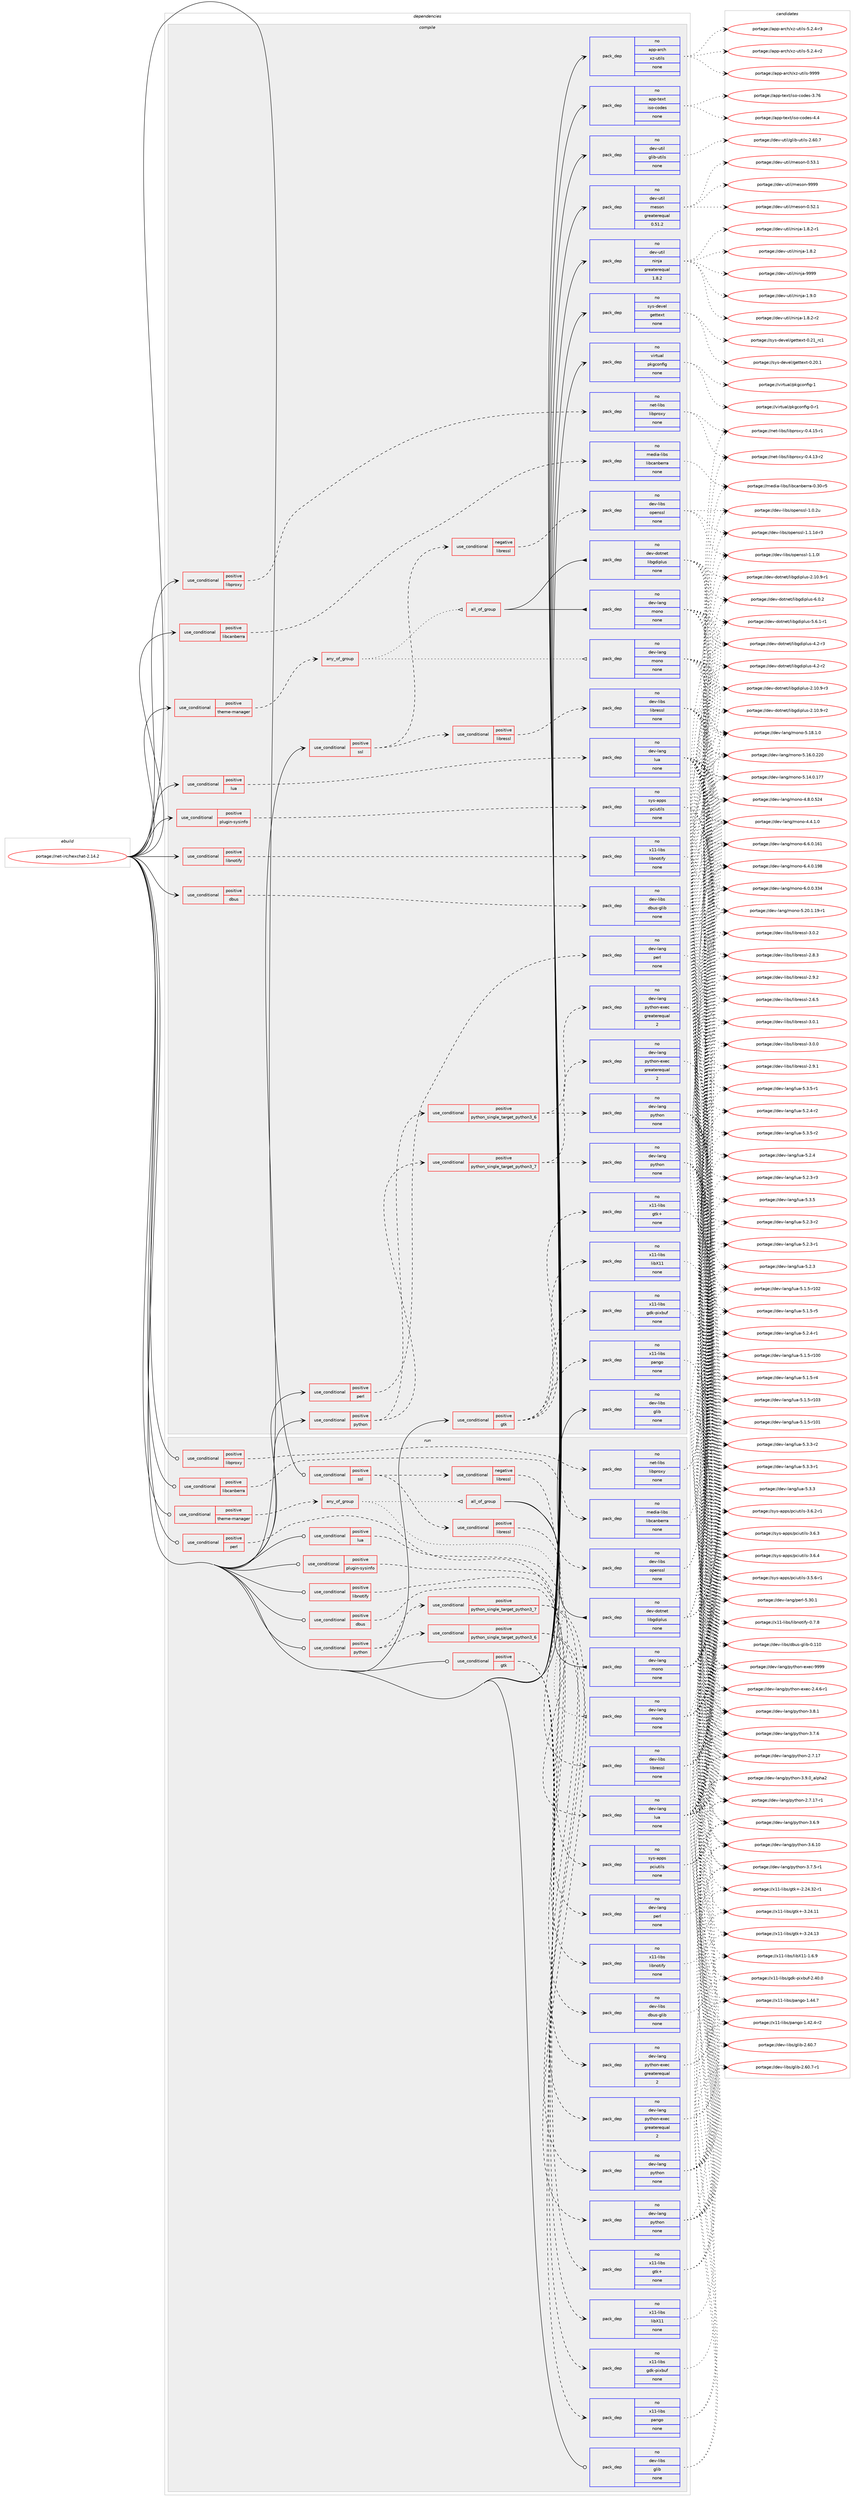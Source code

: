 digraph prolog {

# *************
# Graph options
# *************

newrank=true;
concentrate=true;
compound=true;
graph [rankdir=LR,fontname=Helvetica,fontsize=10,ranksep=1.5];#, ranksep=2.5, nodesep=0.2];
edge  [arrowhead=vee];
node  [fontname=Helvetica,fontsize=10];

# **********
# The ebuild
# **********

subgraph cluster_leftcol {
color=gray;
rank=same;
label=<<i>ebuild</i>>;
id [label="portage://net-irc/hexchat-2.14.2", color=red, width=4, href="../net-irc/hexchat-2.14.2.svg"];
}

# ****************
# The dependencies
# ****************

subgraph cluster_midcol {
color=gray;
label=<<i>dependencies</i>>;
subgraph cluster_compile {
fillcolor="#eeeeee";
style=filled;
label=<<i>compile</i>>;
subgraph cond30927 {
dependency142323 [label=<<TABLE BORDER="0" CELLBORDER="1" CELLSPACING="0" CELLPADDING="4"><TR><TD ROWSPAN="3" CELLPADDING="10">use_conditional</TD></TR><TR><TD>positive</TD></TR><TR><TD>dbus</TD></TR></TABLE>>, shape=none, color=red];
subgraph pack109053 {
dependency142324 [label=<<TABLE BORDER="0" CELLBORDER="1" CELLSPACING="0" CELLPADDING="4" WIDTH="220"><TR><TD ROWSPAN="6" CELLPADDING="30">pack_dep</TD></TR><TR><TD WIDTH="110">no</TD></TR><TR><TD>dev-libs</TD></TR><TR><TD>dbus-glib</TD></TR><TR><TD>none</TD></TR><TR><TD></TD></TR></TABLE>>, shape=none, color=blue];
}
dependency142323:e -> dependency142324:w [weight=20,style="dashed",arrowhead="vee"];
}
id:e -> dependency142323:w [weight=20,style="solid",arrowhead="vee"];
subgraph cond30928 {
dependency142325 [label=<<TABLE BORDER="0" CELLBORDER="1" CELLSPACING="0" CELLPADDING="4"><TR><TD ROWSPAN="3" CELLPADDING="10">use_conditional</TD></TR><TR><TD>positive</TD></TR><TR><TD>gtk</TD></TR></TABLE>>, shape=none, color=red];
subgraph pack109054 {
dependency142326 [label=<<TABLE BORDER="0" CELLBORDER="1" CELLSPACING="0" CELLPADDING="4" WIDTH="220"><TR><TD ROWSPAN="6" CELLPADDING="30">pack_dep</TD></TR><TR><TD WIDTH="110">no</TD></TR><TR><TD>x11-libs</TD></TR><TR><TD>gdk-pixbuf</TD></TR><TR><TD>none</TD></TR><TR><TD></TD></TR></TABLE>>, shape=none, color=blue];
}
dependency142325:e -> dependency142326:w [weight=20,style="dashed",arrowhead="vee"];
subgraph pack109055 {
dependency142327 [label=<<TABLE BORDER="0" CELLBORDER="1" CELLSPACING="0" CELLPADDING="4" WIDTH="220"><TR><TD ROWSPAN="6" CELLPADDING="30">pack_dep</TD></TR><TR><TD WIDTH="110">no</TD></TR><TR><TD>x11-libs</TD></TR><TR><TD>gtk+</TD></TR><TR><TD>none</TD></TR><TR><TD></TD></TR></TABLE>>, shape=none, color=blue];
}
dependency142325:e -> dependency142327:w [weight=20,style="dashed",arrowhead="vee"];
subgraph pack109056 {
dependency142328 [label=<<TABLE BORDER="0" CELLBORDER="1" CELLSPACING="0" CELLPADDING="4" WIDTH="220"><TR><TD ROWSPAN="6" CELLPADDING="30">pack_dep</TD></TR><TR><TD WIDTH="110">no</TD></TR><TR><TD>x11-libs</TD></TR><TR><TD>libX11</TD></TR><TR><TD>none</TD></TR><TR><TD></TD></TR></TABLE>>, shape=none, color=blue];
}
dependency142325:e -> dependency142328:w [weight=20,style="dashed",arrowhead="vee"];
subgraph pack109057 {
dependency142329 [label=<<TABLE BORDER="0" CELLBORDER="1" CELLSPACING="0" CELLPADDING="4" WIDTH="220"><TR><TD ROWSPAN="6" CELLPADDING="30">pack_dep</TD></TR><TR><TD WIDTH="110">no</TD></TR><TR><TD>x11-libs</TD></TR><TR><TD>pango</TD></TR><TR><TD>none</TD></TR><TR><TD></TD></TR></TABLE>>, shape=none, color=blue];
}
dependency142325:e -> dependency142329:w [weight=20,style="dashed",arrowhead="vee"];
}
id:e -> dependency142325:w [weight=20,style="solid",arrowhead="vee"];
subgraph cond30929 {
dependency142330 [label=<<TABLE BORDER="0" CELLBORDER="1" CELLSPACING="0" CELLPADDING="4"><TR><TD ROWSPAN="3" CELLPADDING="10">use_conditional</TD></TR><TR><TD>positive</TD></TR><TR><TD>libcanberra</TD></TR></TABLE>>, shape=none, color=red];
subgraph pack109058 {
dependency142331 [label=<<TABLE BORDER="0" CELLBORDER="1" CELLSPACING="0" CELLPADDING="4" WIDTH="220"><TR><TD ROWSPAN="6" CELLPADDING="30">pack_dep</TD></TR><TR><TD WIDTH="110">no</TD></TR><TR><TD>media-libs</TD></TR><TR><TD>libcanberra</TD></TR><TR><TD>none</TD></TR><TR><TD></TD></TR></TABLE>>, shape=none, color=blue];
}
dependency142330:e -> dependency142331:w [weight=20,style="dashed",arrowhead="vee"];
}
id:e -> dependency142330:w [weight=20,style="solid",arrowhead="vee"];
subgraph cond30930 {
dependency142332 [label=<<TABLE BORDER="0" CELLBORDER="1" CELLSPACING="0" CELLPADDING="4"><TR><TD ROWSPAN="3" CELLPADDING="10">use_conditional</TD></TR><TR><TD>positive</TD></TR><TR><TD>libnotify</TD></TR></TABLE>>, shape=none, color=red];
subgraph pack109059 {
dependency142333 [label=<<TABLE BORDER="0" CELLBORDER="1" CELLSPACING="0" CELLPADDING="4" WIDTH="220"><TR><TD ROWSPAN="6" CELLPADDING="30">pack_dep</TD></TR><TR><TD WIDTH="110">no</TD></TR><TR><TD>x11-libs</TD></TR><TR><TD>libnotify</TD></TR><TR><TD>none</TD></TR><TR><TD></TD></TR></TABLE>>, shape=none, color=blue];
}
dependency142332:e -> dependency142333:w [weight=20,style="dashed",arrowhead="vee"];
}
id:e -> dependency142332:w [weight=20,style="solid",arrowhead="vee"];
subgraph cond30931 {
dependency142334 [label=<<TABLE BORDER="0" CELLBORDER="1" CELLSPACING="0" CELLPADDING="4"><TR><TD ROWSPAN="3" CELLPADDING="10">use_conditional</TD></TR><TR><TD>positive</TD></TR><TR><TD>libproxy</TD></TR></TABLE>>, shape=none, color=red];
subgraph pack109060 {
dependency142335 [label=<<TABLE BORDER="0" CELLBORDER="1" CELLSPACING="0" CELLPADDING="4" WIDTH="220"><TR><TD ROWSPAN="6" CELLPADDING="30">pack_dep</TD></TR><TR><TD WIDTH="110">no</TD></TR><TR><TD>net-libs</TD></TR><TR><TD>libproxy</TD></TR><TR><TD>none</TD></TR><TR><TD></TD></TR></TABLE>>, shape=none, color=blue];
}
dependency142334:e -> dependency142335:w [weight=20,style="dashed",arrowhead="vee"];
}
id:e -> dependency142334:w [weight=20,style="solid",arrowhead="vee"];
subgraph cond30932 {
dependency142336 [label=<<TABLE BORDER="0" CELLBORDER="1" CELLSPACING="0" CELLPADDING="4"><TR><TD ROWSPAN="3" CELLPADDING="10">use_conditional</TD></TR><TR><TD>positive</TD></TR><TR><TD>lua</TD></TR></TABLE>>, shape=none, color=red];
subgraph pack109061 {
dependency142337 [label=<<TABLE BORDER="0" CELLBORDER="1" CELLSPACING="0" CELLPADDING="4" WIDTH="220"><TR><TD ROWSPAN="6" CELLPADDING="30">pack_dep</TD></TR><TR><TD WIDTH="110">no</TD></TR><TR><TD>dev-lang</TD></TR><TR><TD>lua</TD></TR><TR><TD>none</TD></TR><TR><TD></TD></TR></TABLE>>, shape=none, color=blue];
}
dependency142336:e -> dependency142337:w [weight=20,style="dashed",arrowhead="vee"];
}
id:e -> dependency142336:w [weight=20,style="solid",arrowhead="vee"];
subgraph cond30933 {
dependency142338 [label=<<TABLE BORDER="0" CELLBORDER="1" CELLSPACING="0" CELLPADDING="4"><TR><TD ROWSPAN="3" CELLPADDING="10">use_conditional</TD></TR><TR><TD>positive</TD></TR><TR><TD>perl</TD></TR></TABLE>>, shape=none, color=red];
subgraph pack109062 {
dependency142339 [label=<<TABLE BORDER="0" CELLBORDER="1" CELLSPACING="0" CELLPADDING="4" WIDTH="220"><TR><TD ROWSPAN="6" CELLPADDING="30">pack_dep</TD></TR><TR><TD WIDTH="110">no</TD></TR><TR><TD>dev-lang</TD></TR><TR><TD>perl</TD></TR><TR><TD>none</TD></TR><TR><TD></TD></TR></TABLE>>, shape=none, color=blue];
}
dependency142338:e -> dependency142339:w [weight=20,style="dashed",arrowhead="vee"];
}
id:e -> dependency142338:w [weight=20,style="solid",arrowhead="vee"];
subgraph cond30934 {
dependency142340 [label=<<TABLE BORDER="0" CELLBORDER="1" CELLSPACING="0" CELLPADDING="4"><TR><TD ROWSPAN="3" CELLPADDING="10">use_conditional</TD></TR><TR><TD>positive</TD></TR><TR><TD>plugin-sysinfo</TD></TR></TABLE>>, shape=none, color=red];
subgraph pack109063 {
dependency142341 [label=<<TABLE BORDER="0" CELLBORDER="1" CELLSPACING="0" CELLPADDING="4" WIDTH="220"><TR><TD ROWSPAN="6" CELLPADDING="30">pack_dep</TD></TR><TR><TD WIDTH="110">no</TD></TR><TR><TD>sys-apps</TD></TR><TR><TD>pciutils</TD></TR><TR><TD>none</TD></TR><TR><TD></TD></TR></TABLE>>, shape=none, color=blue];
}
dependency142340:e -> dependency142341:w [weight=20,style="dashed",arrowhead="vee"];
}
id:e -> dependency142340:w [weight=20,style="solid",arrowhead="vee"];
subgraph cond30935 {
dependency142342 [label=<<TABLE BORDER="0" CELLBORDER="1" CELLSPACING="0" CELLPADDING="4"><TR><TD ROWSPAN="3" CELLPADDING="10">use_conditional</TD></TR><TR><TD>positive</TD></TR><TR><TD>python</TD></TR></TABLE>>, shape=none, color=red];
subgraph cond30936 {
dependency142343 [label=<<TABLE BORDER="0" CELLBORDER="1" CELLSPACING="0" CELLPADDING="4"><TR><TD ROWSPAN="3" CELLPADDING="10">use_conditional</TD></TR><TR><TD>positive</TD></TR><TR><TD>python_single_target_python3_6</TD></TR></TABLE>>, shape=none, color=red];
subgraph pack109064 {
dependency142344 [label=<<TABLE BORDER="0" CELLBORDER="1" CELLSPACING="0" CELLPADDING="4" WIDTH="220"><TR><TD ROWSPAN="6" CELLPADDING="30">pack_dep</TD></TR><TR><TD WIDTH="110">no</TD></TR><TR><TD>dev-lang</TD></TR><TR><TD>python</TD></TR><TR><TD>none</TD></TR><TR><TD></TD></TR></TABLE>>, shape=none, color=blue];
}
dependency142343:e -> dependency142344:w [weight=20,style="dashed",arrowhead="vee"];
subgraph pack109065 {
dependency142345 [label=<<TABLE BORDER="0" CELLBORDER="1" CELLSPACING="0" CELLPADDING="4" WIDTH="220"><TR><TD ROWSPAN="6" CELLPADDING="30">pack_dep</TD></TR><TR><TD WIDTH="110">no</TD></TR><TR><TD>dev-lang</TD></TR><TR><TD>python-exec</TD></TR><TR><TD>greaterequal</TD></TR><TR><TD>2</TD></TR></TABLE>>, shape=none, color=blue];
}
dependency142343:e -> dependency142345:w [weight=20,style="dashed",arrowhead="vee"];
}
dependency142342:e -> dependency142343:w [weight=20,style="dashed",arrowhead="vee"];
subgraph cond30937 {
dependency142346 [label=<<TABLE BORDER="0" CELLBORDER="1" CELLSPACING="0" CELLPADDING="4"><TR><TD ROWSPAN="3" CELLPADDING="10">use_conditional</TD></TR><TR><TD>positive</TD></TR><TR><TD>python_single_target_python3_7</TD></TR></TABLE>>, shape=none, color=red];
subgraph pack109066 {
dependency142347 [label=<<TABLE BORDER="0" CELLBORDER="1" CELLSPACING="0" CELLPADDING="4" WIDTH="220"><TR><TD ROWSPAN="6" CELLPADDING="30">pack_dep</TD></TR><TR><TD WIDTH="110">no</TD></TR><TR><TD>dev-lang</TD></TR><TR><TD>python</TD></TR><TR><TD>none</TD></TR><TR><TD></TD></TR></TABLE>>, shape=none, color=blue];
}
dependency142346:e -> dependency142347:w [weight=20,style="dashed",arrowhead="vee"];
subgraph pack109067 {
dependency142348 [label=<<TABLE BORDER="0" CELLBORDER="1" CELLSPACING="0" CELLPADDING="4" WIDTH="220"><TR><TD ROWSPAN="6" CELLPADDING="30">pack_dep</TD></TR><TR><TD WIDTH="110">no</TD></TR><TR><TD>dev-lang</TD></TR><TR><TD>python-exec</TD></TR><TR><TD>greaterequal</TD></TR><TR><TD>2</TD></TR></TABLE>>, shape=none, color=blue];
}
dependency142346:e -> dependency142348:w [weight=20,style="dashed",arrowhead="vee"];
}
dependency142342:e -> dependency142346:w [weight=20,style="dashed",arrowhead="vee"];
}
id:e -> dependency142342:w [weight=20,style="solid",arrowhead="vee"];
subgraph cond30938 {
dependency142349 [label=<<TABLE BORDER="0" CELLBORDER="1" CELLSPACING="0" CELLPADDING="4"><TR><TD ROWSPAN="3" CELLPADDING="10">use_conditional</TD></TR><TR><TD>positive</TD></TR><TR><TD>ssl</TD></TR></TABLE>>, shape=none, color=red];
subgraph cond30939 {
dependency142350 [label=<<TABLE BORDER="0" CELLBORDER="1" CELLSPACING="0" CELLPADDING="4"><TR><TD ROWSPAN="3" CELLPADDING="10">use_conditional</TD></TR><TR><TD>negative</TD></TR><TR><TD>libressl</TD></TR></TABLE>>, shape=none, color=red];
subgraph pack109068 {
dependency142351 [label=<<TABLE BORDER="0" CELLBORDER="1" CELLSPACING="0" CELLPADDING="4" WIDTH="220"><TR><TD ROWSPAN="6" CELLPADDING="30">pack_dep</TD></TR><TR><TD WIDTH="110">no</TD></TR><TR><TD>dev-libs</TD></TR><TR><TD>openssl</TD></TR><TR><TD>none</TD></TR><TR><TD></TD></TR></TABLE>>, shape=none, color=blue];
}
dependency142350:e -> dependency142351:w [weight=20,style="dashed",arrowhead="vee"];
}
dependency142349:e -> dependency142350:w [weight=20,style="dashed",arrowhead="vee"];
subgraph cond30940 {
dependency142352 [label=<<TABLE BORDER="0" CELLBORDER="1" CELLSPACING="0" CELLPADDING="4"><TR><TD ROWSPAN="3" CELLPADDING="10">use_conditional</TD></TR><TR><TD>positive</TD></TR><TR><TD>libressl</TD></TR></TABLE>>, shape=none, color=red];
subgraph pack109069 {
dependency142353 [label=<<TABLE BORDER="0" CELLBORDER="1" CELLSPACING="0" CELLPADDING="4" WIDTH="220"><TR><TD ROWSPAN="6" CELLPADDING="30">pack_dep</TD></TR><TR><TD WIDTH="110">no</TD></TR><TR><TD>dev-libs</TD></TR><TR><TD>libressl</TD></TR><TR><TD>none</TD></TR><TR><TD></TD></TR></TABLE>>, shape=none, color=blue];
}
dependency142352:e -> dependency142353:w [weight=20,style="dashed",arrowhead="vee"];
}
dependency142349:e -> dependency142352:w [weight=20,style="dashed",arrowhead="vee"];
}
id:e -> dependency142349:w [weight=20,style="solid",arrowhead="vee"];
subgraph cond30941 {
dependency142354 [label=<<TABLE BORDER="0" CELLBORDER="1" CELLSPACING="0" CELLPADDING="4"><TR><TD ROWSPAN="3" CELLPADDING="10">use_conditional</TD></TR><TR><TD>positive</TD></TR><TR><TD>theme-manager</TD></TR></TABLE>>, shape=none, color=red];
subgraph any2197 {
dependency142355 [label=<<TABLE BORDER="0" CELLBORDER="1" CELLSPACING="0" CELLPADDING="4"><TR><TD CELLPADDING="10">any_of_group</TD></TR></TABLE>>, shape=none, color=red];subgraph all149 {
dependency142356 [label=<<TABLE BORDER="0" CELLBORDER="1" CELLSPACING="0" CELLPADDING="4"><TR><TD CELLPADDING="10">all_of_group</TD></TR></TABLE>>, shape=none, color=red];subgraph pack109070 {
dependency142357 [label=<<TABLE BORDER="0" CELLBORDER="1" CELLSPACING="0" CELLPADDING="4" WIDTH="220"><TR><TD ROWSPAN="6" CELLPADDING="30">pack_dep</TD></TR><TR><TD WIDTH="110">no</TD></TR><TR><TD>dev-lang</TD></TR><TR><TD>mono</TD></TR><TR><TD>none</TD></TR><TR><TD></TD></TR></TABLE>>, shape=none, color=blue];
}
dependency142356:e -> dependency142357:w [weight=20,style="solid",arrowhead="inv"];
subgraph pack109071 {
dependency142358 [label=<<TABLE BORDER="0" CELLBORDER="1" CELLSPACING="0" CELLPADDING="4" WIDTH="220"><TR><TD ROWSPAN="6" CELLPADDING="30">pack_dep</TD></TR><TR><TD WIDTH="110">no</TD></TR><TR><TD>dev-dotnet</TD></TR><TR><TD>libgdiplus</TD></TR><TR><TD>none</TD></TR><TR><TD></TD></TR></TABLE>>, shape=none, color=blue];
}
dependency142356:e -> dependency142358:w [weight=20,style="solid",arrowhead="inv"];
}
dependency142355:e -> dependency142356:w [weight=20,style="dotted",arrowhead="oinv"];
subgraph pack109072 {
dependency142359 [label=<<TABLE BORDER="0" CELLBORDER="1" CELLSPACING="0" CELLPADDING="4" WIDTH="220"><TR><TD ROWSPAN="6" CELLPADDING="30">pack_dep</TD></TR><TR><TD WIDTH="110">no</TD></TR><TR><TD>dev-lang</TD></TR><TR><TD>mono</TD></TR><TR><TD>none</TD></TR><TR><TD></TD></TR></TABLE>>, shape=none, color=blue];
}
dependency142355:e -> dependency142359:w [weight=20,style="dotted",arrowhead="oinv"];
}
dependency142354:e -> dependency142355:w [weight=20,style="dashed",arrowhead="vee"];
}
id:e -> dependency142354:w [weight=20,style="solid",arrowhead="vee"];
subgraph pack109073 {
dependency142360 [label=<<TABLE BORDER="0" CELLBORDER="1" CELLSPACING="0" CELLPADDING="4" WIDTH="220"><TR><TD ROWSPAN="6" CELLPADDING="30">pack_dep</TD></TR><TR><TD WIDTH="110">no</TD></TR><TR><TD>app-arch</TD></TR><TR><TD>xz-utils</TD></TR><TR><TD>none</TD></TR><TR><TD></TD></TR></TABLE>>, shape=none, color=blue];
}
id:e -> dependency142360:w [weight=20,style="solid",arrowhead="vee"];
subgraph pack109074 {
dependency142361 [label=<<TABLE BORDER="0" CELLBORDER="1" CELLSPACING="0" CELLPADDING="4" WIDTH="220"><TR><TD ROWSPAN="6" CELLPADDING="30">pack_dep</TD></TR><TR><TD WIDTH="110">no</TD></TR><TR><TD>app-text</TD></TR><TR><TD>iso-codes</TD></TR><TR><TD>none</TD></TR><TR><TD></TD></TR></TABLE>>, shape=none, color=blue];
}
id:e -> dependency142361:w [weight=20,style="solid",arrowhead="vee"];
subgraph pack109075 {
dependency142362 [label=<<TABLE BORDER="0" CELLBORDER="1" CELLSPACING="0" CELLPADDING="4" WIDTH="220"><TR><TD ROWSPAN="6" CELLPADDING="30">pack_dep</TD></TR><TR><TD WIDTH="110">no</TD></TR><TR><TD>dev-libs</TD></TR><TR><TD>glib</TD></TR><TR><TD>none</TD></TR><TR><TD></TD></TR></TABLE>>, shape=none, color=blue];
}
id:e -> dependency142362:w [weight=20,style="solid",arrowhead="vee"];
subgraph pack109076 {
dependency142363 [label=<<TABLE BORDER="0" CELLBORDER="1" CELLSPACING="0" CELLPADDING="4" WIDTH="220"><TR><TD ROWSPAN="6" CELLPADDING="30">pack_dep</TD></TR><TR><TD WIDTH="110">no</TD></TR><TR><TD>dev-util</TD></TR><TR><TD>glib-utils</TD></TR><TR><TD>none</TD></TR><TR><TD></TD></TR></TABLE>>, shape=none, color=blue];
}
id:e -> dependency142363:w [weight=20,style="solid",arrowhead="vee"];
subgraph pack109077 {
dependency142364 [label=<<TABLE BORDER="0" CELLBORDER="1" CELLSPACING="0" CELLPADDING="4" WIDTH="220"><TR><TD ROWSPAN="6" CELLPADDING="30">pack_dep</TD></TR><TR><TD WIDTH="110">no</TD></TR><TR><TD>dev-util</TD></TR><TR><TD>meson</TD></TR><TR><TD>greaterequal</TD></TR><TR><TD>0.51.2</TD></TR></TABLE>>, shape=none, color=blue];
}
id:e -> dependency142364:w [weight=20,style="solid",arrowhead="vee"];
subgraph pack109078 {
dependency142365 [label=<<TABLE BORDER="0" CELLBORDER="1" CELLSPACING="0" CELLPADDING="4" WIDTH="220"><TR><TD ROWSPAN="6" CELLPADDING="30">pack_dep</TD></TR><TR><TD WIDTH="110">no</TD></TR><TR><TD>dev-util</TD></TR><TR><TD>ninja</TD></TR><TR><TD>greaterequal</TD></TR><TR><TD>1.8.2</TD></TR></TABLE>>, shape=none, color=blue];
}
id:e -> dependency142365:w [weight=20,style="solid",arrowhead="vee"];
subgraph pack109079 {
dependency142366 [label=<<TABLE BORDER="0" CELLBORDER="1" CELLSPACING="0" CELLPADDING="4" WIDTH="220"><TR><TD ROWSPAN="6" CELLPADDING="30">pack_dep</TD></TR><TR><TD WIDTH="110">no</TD></TR><TR><TD>sys-devel</TD></TR><TR><TD>gettext</TD></TR><TR><TD>none</TD></TR><TR><TD></TD></TR></TABLE>>, shape=none, color=blue];
}
id:e -> dependency142366:w [weight=20,style="solid",arrowhead="vee"];
subgraph pack109080 {
dependency142367 [label=<<TABLE BORDER="0" CELLBORDER="1" CELLSPACING="0" CELLPADDING="4" WIDTH="220"><TR><TD ROWSPAN="6" CELLPADDING="30">pack_dep</TD></TR><TR><TD WIDTH="110">no</TD></TR><TR><TD>virtual</TD></TR><TR><TD>pkgconfig</TD></TR><TR><TD>none</TD></TR><TR><TD></TD></TR></TABLE>>, shape=none, color=blue];
}
id:e -> dependency142367:w [weight=20,style="solid",arrowhead="vee"];
}
subgraph cluster_compileandrun {
fillcolor="#eeeeee";
style=filled;
label=<<i>compile and run</i>>;
}
subgraph cluster_run {
fillcolor="#eeeeee";
style=filled;
label=<<i>run</i>>;
subgraph cond30942 {
dependency142368 [label=<<TABLE BORDER="0" CELLBORDER="1" CELLSPACING="0" CELLPADDING="4"><TR><TD ROWSPAN="3" CELLPADDING="10">use_conditional</TD></TR><TR><TD>positive</TD></TR><TR><TD>dbus</TD></TR></TABLE>>, shape=none, color=red];
subgraph pack109081 {
dependency142369 [label=<<TABLE BORDER="0" CELLBORDER="1" CELLSPACING="0" CELLPADDING="4" WIDTH="220"><TR><TD ROWSPAN="6" CELLPADDING="30">pack_dep</TD></TR><TR><TD WIDTH="110">no</TD></TR><TR><TD>dev-libs</TD></TR><TR><TD>dbus-glib</TD></TR><TR><TD>none</TD></TR><TR><TD></TD></TR></TABLE>>, shape=none, color=blue];
}
dependency142368:e -> dependency142369:w [weight=20,style="dashed",arrowhead="vee"];
}
id:e -> dependency142368:w [weight=20,style="solid",arrowhead="odot"];
subgraph cond30943 {
dependency142370 [label=<<TABLE BORDER="0" CELLBORDER="1" CELLSPACING="0" CELLPADDING="4"><TR><TD ROWSPAN="3" CELLPADDING="10">use_conditional</TD></TR><TR><TD>positive</TD></TR><TR><TD>gtk</TD></TR></TABLE>>, shape=none, color=red];
subgraph pack109082 {
dependency142371 [label=<<TABLE BORDER="0" CELLBORDER="1" CELLSPACING="0" CELLPADDING="4" WIDTH="220"><TR><TD ROWSPAN="6" CELLPADDING="30">pack_dep</TD></TR><TR><TD WIDTH="110">no</TD></TR><TR><TD>x11-libs</TD></TR><TR><TD>gdk-pixbuf</TD></TR><TR><TD>none</TD></TR><TR><TD></TD></TR></TABLE>>, shape=none, color=blue];
}
dependency142370:e -> dependency142371:w [weight=20,style="dashed",arrowhead="vee"];
subgraph pack109083 {
dependency142372 [label=<<TABLE BORDER="0" CELLBORDER="1" CELLSPACING="0" CELLPADDING="4" WIDTH="220"><TR><TD ROWSPAN="6" CELLPADDING="30">pack_dep</TD></TR><TR><TD WIDTH="110">no</TD></TR><TR><TD>x11-libs</TD></TR><TR><TD>gtk+</TD></TR><TR><TD>none</TD></TR><TR><TD></TD></TR></TABLE>>, shape=none, color=blue];
}
dependency142370:e -> dependency142372:w [weight=20,style="dashed",arrowhead="vee"];
subgraph pack109084 {
dependency142373 [label=<<TABLE BORDER="0" CELLBORDER="1" CELLSPACING="0" CELLPADDING="4" WIDTH="220"><TR><TD ROWSPAN="6" CELLPADDING="30">pack_dep</TD></TR><TR><TD WIDTH="110">no</TD></TR><TR><TD>x11-libs</TD></TR><TR><TD>libX11</TD></TR><TR><TD>none</TD></TR><TR><TD></TD></TR></TABLE>>, shape=none, color=blue];
}
dependency142370:e -> dependency142373:w [weight=20,style="dashed",arrowhead="vee"];
subgraph pack109085 {
dependency142374 [label=<<TABLE BORDER="0" CELLBORDER="1" CELLSPACING="0" CELLPADDING="4" WIDTH="220"><TR><TD ROWSPAN="6" CELLPADDING="30">pack_dep</TD></TR><TR><TD WIDTH="110">no</TD></TR><TR><TD>x11-libs</TD></TR><TR><TD>pango</TD></TR><TR><TD>none</TD></TR><TR><TD></TD></TR></TABLE>>, shape=none, color=blue];
}
dependency142370:e -> dependency142374:w [weight=20,style="dashed",arrowhead="vee"];
}
id:e -> dependency142370:w [weight=20,style="solid",arrowhead="odot"];
subgraph cond30944 {
dependency142375 [label=<<TABLE BORDER="0" CELLBORDER="1" CELLSPACING="0" CELLPADDING="4"><TR><TD ROWSPAN="3" CELLPADDING="10">use_conditional</TD></TR><TR><TD>positive</TD></TR><TR><TD>libcanberra</TD></TR></TABLE>>, shape=none, color=red];
subgraph pack109086 {
dependency142376 [label=<<TABLE BORDER="0" CELLBORDER="1" CELLSPACING="0" CELLPADDING="4" WIDTH="220"><TR><TD ROWSPAN="6" CELLPADDING="30">pack_dep</TD></TR><TR><TD WIDTH="110">no</TD></TR><TR><TD>media-libs</TD></TR><TR><TD>libcanberra</TD></TR><TR><TD>none</TD></TR><TR><TD></TD></TR></TABLE>>, shape=none, color=blue];
}
dependency142375:e -> dependency142376:w [weight=20,style="dashed",arrowhead="vee"];
}
id:e -> dependency142375:w [weight=20,style="solid",arrowhead="odot"];
subgraph cond30945 {
dependency142377 [label=<<TABLE BORDER="0" CELLBORDER="1" CELLSPACING="0" CELLPADDING="4"><TR><TD ROWSPAN="3" CELLPADDING="10">use_conditional</TD></TR><TR><TD>positive</TD></TR><TR><TD>libnotify</TD></TR></TABLE>>, shape=none, color=red];
subgraph pack109087 {
dependency142378 [label=<<TABLE BORDER="0" CELLBORDER="1" CELLSPACING="0" CELLPADDING="4" WIDTH="220"><TR><TD ROWSPAN="6" CELLPADDING="30">pack_dep</TD></TR><TR><TD WIDTH="110">no</TD></TR><TR><TD>x11-libs</TD></TR><TR><TD>libnotify</TD></TR><TR><TD>none</TD></TR><TR><TD></TD></TR></TABLE>>, shape=none, color=blue];
}
dependency142377:e -> dependency142378:w [weight=20,style="dashed",arrowhead="vee"];
}
id:e -> dependency142377:w [weight=20,style="solid",arrowhead="odot"];
subgraph cond30946 {
dependency142379 [label=<<TABLE BORDER="0" CELLBORDER="1" CELLSPACING="0" CELLPADDING="4"><TR><TD ROWSPAN="3" CELLPADDING="10">use_conditional</TD></TR><TR><TD>positive</TD></TR><TR><TD>libproxy</TD></TR></TABLE>>, shape=none, color=red];
subgraph pack109088 {
dependency142380 [label=<<TABLE BORDER="0" CELLBORDER="1" CELLSPACING="0" CELLPADDING="4" WIDTH="220"><TR><TD ROWSPAN="6" CELLPADDING="30">pack_dep</TD></TR><TR><TD WIDTH="110">no</TD></TR><TR><TD>net-libs</TD></TR><TR><TD>libproxy</TD></TR><TR><TD>none</TD></TR><TR><TD></TD></TR></TABLE>>, shape=none, color=blue];
}
dependency142379:e -> dependency142380:w [weight=20,style="dashed",arrowhead="vee"];
}
id:e -> dependency142379:w [weight=20,style="solid",arrowhead="odot"];
subgraph cond30947 {
dependency142381 [label=<<TABLE BORDER="0" CELLBORDER="1" CELLSPACING="0" CELLPADDING="4"><TR><TD ROWSPAN="3" CELLPADDING="10">use_conditional</TD></TR><TR><TD>positive</TD></TR><TR><TD>lua</TD></TR></TABLE>>, shape=none, color=red];
subgraph pack109089 {
dependency142382 [label=<<TABLE BORDER="0" CELLBORDER="1" CELLSPACING="0" CELLPADDING="4" WIDTH="220"><TR><TD ROWSPAN="6" CELLPADDING="30">pack_dep</TD></TR><TR><TD WIDTH="110">no</TD></TR><TR><TD>dev-lang</TD></TR><TR><TD>lua</TD></TR><TR><TD>none</TD></TR><TR><TD></TD></TR></TABLE>>, shape=none, color=blue];
}
dependency142381:e -> dependency142382:w [weight=20,style="dashed",arrowhead="vee"];
}
id:e -> dependency142381:w [weight=20,style="solid",arrowhead="odot"];
subgraph cond30948 {
dependency142383 [label=<<TABLE BORDER="0" CELLBORDER="1" CELLSPACING="0" CELLPADDING="4"><TR><TD ROWSPAN="3" CELLPADDING="10">use_conditional</TD></TR><TR><TD>positive</TD></TR><TR><TD>perl</TD></TR></TABLE>>, shape=none, color=red];
subgraph pack109090 {
dependency142384 [label=<<TABLE BORDER="0" CELLBORDER="1" CELLSPACING="0" CELLPADDING="4" WIDTH="220"><TR><TD ROWSPAN="6" CELLPADDING="30">pack_dep</TD></TR><TR><TD WIDTH="110">no</TD></TR><TR><TD>dev-lang</TD></TR><TR><TD>perl</TD></TR><TR><TD>none</TD></TR><TR><TD></TD></TR></TABLE>>, shape=none, color=blue];
}
dependency142383:e -> dependency142384:w [weight=20,style="dashed",arrowhead="vee"];
}
id:e -> dependency142383:w [weight=20,style="solid",arrowhead="odot"];
subgraph cond30949 {
dependency142385 [label=<<TABLE BORDER="0" CELLBORDER="1" CELLSPACING="0" CELLPADDING="4"><TR><TD ROWSPAN="3" CELLPADDING="10">use_conditional</TD></TR><TR><TD>positive</TD></TR><TR><TD>plugin-sysinfo</TD></TR></TABLE>>, shape=none, color=red];
subgraph pack109091 {
dependency142386 [label=<<TABLE BORDER="0" CELLBORDER="1" CELLSPACING="0" CELLPADDING="4" WIDTH="220"><TR><TD ROWSPAN="6" CELLPADDING="30">pack_dep</TD></TR><TR><TD WIDTH="110">no</TD></TR><TR><TD>sys-apps</TD></TR><TR><TD>pciutils</TD></TR><TR><TD>none</TD></TR><TR><TD></TD></TR></TABLE>>, shape=none, color=blue];
}
dependency142385:e -> dependency142386:w [weight=20,style="dashed",arrowhead="vee"];
}
id:e -> dependency142385:w [weight=20,style="solid",arrowhead="odot"];
subgraph cond30950 {
dependency142387 [label=<<TABLE BORDER="0" CELLBORDER="1" CELLSPACING="0" CELLPADDING="4"><TR><TD ROWSPAN="3" CELLPADDING="10">use_conditional</TD></TR><TR><TD>positive</TD></TR><TR><TD>python</TD></TR></TABLE>>, shape=none, color=red];
subgraph cond30951 {
dependency142388 [label=<<TABLE BORDER="0" CELLBORDER="1" CELLSPACING="0" CELLPADDING="4"><TR><TD ROWSPAN="3" CELLPADDING="10">use_conditional</TD></TR><TR><TD>positive</TD></TR><TR><TD>python_single_target_python3_6</TD></TR></TABLE>>, shape=none, color=red];
subgraph pack109092 {
dependency142389 [label=<<TABLE BORDER="0" CELLBORDER="1" CELLSPACING="0" CELLPADDING="4" WIDTH="220"><TR><TD ROWSPAN="6" CELLPADDING="30">pack_dep</TD></TR><TR><TD WIDTH="110">no</TD></TR><TR><TD>dev-lang</TD></TR><TR><TD>python</TD></TR><TR><TD>none</TD></TR><TR><TD></TD></TR></TABLE>>, shape=none, color=blue];
}
dependency142388:e -> dependency142389:w [weight=20,style="dashed",arrowhead="vee"];
subgraph pack109093 {
dependency142390 [label=<<TABLE BORDER="0" CELLBORDER="1" CELLSPACING="0" CELLPADDING="4" WIDTH="220"><TR><TD ROWSPAN="6" CELLPADDING="30">pack_dep</TD></TR><TR><TD WIDTH="110">no</TD></TR><TR><TD>dev-lang</TD></TR><TR><TD>python-exec</TD></TR><TR><TD>greaterequal</TD></TR><TR><TD>2</TD></TR></TABLE>>, shape=none, color=blue];
}
dependency142388:e -> dependency142390:w [weight=20,style="dashed",arrowhead="vee"];
}
dependency142387:e -> dependency142388:w [weight=20,style="dashed",arrowhead="vee"];
subgraph cond30952 {
dependency142391 [label=<<TABLE BORDER="0" CELLBORDER="1" CELLSPACING="0" CELLPADDING="4"><TR><TD ROWSPAN="3" CELLPADDING="10">use_conditional</TD></TR><TR><TD>positive</TD></TR><TR><TD>python_single_target_python3_7</TD></TR></TABLE>>, shape=none, color=red];
subgraph pack109094 {
dependency142392 [label=<<TABLE BORDER="0" CELLBORDER="1" CELLSPACING="0" CELLPADDING="4" WIDTH="220"><TR><TD ROWSPAN="6" CELLPADDING="30">pack_dep</TD></TR><TR><TD WIDTH="110">no</TD></TR><TR><TD>dev-lang</TD></TR><TR><TD>python</TD></TR><TR><TD>none</TD></TR><TR><TD></TD></TR></TABLE>>, shape=none, color=blue];
}
dependency142391:e -> dependency142392:w [weight=20,style="dashed",arrowhead="vee"];
subgraph pack109095 {
dependency142393 [label=<<TABLE BORDER="0" CELLBORDER="1" CELLSPACING="0" CELLPADDING="4" WIDTH="220"><TR><TD ROWSPAN="6" CELLPADDING="30">pack_dep</TD></TR><TR><TD WIDTH="110">no</TD></TR><TR><TD>dev-lang</TD></TR><TR><TD>python-exec</TD></TR><TR><TD>greaterequal</TD></TR><TR><TD>2</TD></TR></TABLE>>, shape=none, color=blue];
}
dependency142391:e -> dependency142393:w [weight=20,style="dashed",arrowhead="vee"];
}
dependency142387:e -> dependency142391:w [weight=20,style="dashed",arrowhead="vee"];
}
id:e -> dependency142387:w [weight=20,style="solid",arrowhead="odot"];
subgraph cond30953 {
dependency142394 [label=<<TABLE BORDER="0" CELLBORDER="1" CELLSPACING="0" CELLPADDING="4"><TR><TD ROWSPAN="3" CELLPADDING="10">use_conditional</TD></TR><TR><TD>positive</TD></TR><TR><TD>ssl</TD></TR></TABLE>>, shape=none, color=red];
subgraph cond30954 {
dependency142395 [label=<<TABLE BORDER="0" CELLBORDER="1" CELLSPACING="0" CELLPADDING="4"><TR><TD ROWSPAN="3" CELLPADDING="10">use_conditional</TD></TR><TR><TD>negative</TD></TR><TR><TD>libressl</TD></TR></TABLE>>, shape=none, color=red];
subgraph pack109096 {
dependency142396 [label=<<TABLE BORDER="0" CELLBORDER="1" CELLSPACING="0" CELLPADDING="4" WIDTH="220"><TR><TD ROWSPAN="6" CELLPADDING="30">pack_dep</TD></TR><TR><TD WIDTH="110">no</TD></TR><TR><TD>dev-libs</TD></TR><TR><TD>openssl</TD></TR><TR><TD>none</TD></TR><TR><TD></TD></TR></TABLE>>, shape=none, color=blue];
}
dependency142395:e -> dependency142396:w [weight=20,style="dashed",arrowhead="vee"];
}
dependency142394:e -> dependency142395:w [weight=20,style="dashed",arrowhead="vee"];
subgraph cond30955 {
dependency142397 [label=<<TABLE BORDER="0" CELLBORDER="1" CELLSPACING="0" CELLPADDING="4"><TR><TD ROWSPAN="3" CELLPADDING="10">use_conditional</TD></TR><TR><TD>positive</TD></TR><TR><TD>libressl</TD></TR></TABLE>>, shape=none, color=red];
subgraph pack109097 {
dependency142398 [label=<<TABLE BORDER="0" CELLBORDER="1" CELLSPACING="0" CELLPADDING="4" WIDTH="220"><TR><TD ROWSPAN="6" CELLPADDING="30">pack_dep</TD></TR><TR><TD WIDTH="110">no</TD></TR><TR><TD>dev-libs</TD></TR><TR><TD>libressl</TD></TR><TR><TD>none</TD></TR><TR><TD></TD></TR></TABLE>>, shape=none, color=blue];
}
dependency142397:e -> dependency142398:w [weight=20,style="dashed",arrowhead="vee"];
}
dependency142394:e -> dependency142397:w [weight=20,style="dashed",arrowhead="vee"];
}
id:e -> dependency142394:w [weight=20,style="solid",arrowhead="odot"];
subgraph cond30956 {
dependency142399 [label=<<TABLE BORDER="0" CELLBORDER="1" CELLSPACING="0" CELLPADDING="4"><TR><TD ROWSPAN="3" CELLPADDING="10">use_conditional</TD></TR><TR><TD>positive</TD></TR><TR><TD>theme-manager</TD></TR></TABLE>>, shape=none, color=red];
subgraph any2198 {
dependency142400 [label=<<TABLE BORDER="0" CELLBORDER="1" CELLSPACING="0" CELLPADDING="4"><TR><TD CELLPADDING="10">any_of_group</TD></TR></TABLE>>, shape=none, color=red];subgraph all150 {
dependency142401 [label=<<TABLE BORDER="0" CELLBORDER="1" CELLSPACING="0" CELLPADDING="4"><TR><TD CELLPADDING="10">all_of_group</TD></TR></TABLE>>, shape=none, color=red];subgraph pack109098 {
dependency142402 [label=<<TABLE BORDER="0" CELLBORDER="1" CELLSPACING="0" CELLPADDING="4" WIDTH="220"><TR><TD ROWSPAN="6" CELLPADDING="30">pack_dep</TD></TR><TR><TD WIDTH="110">no</TD></TR><TR><TD>dev-lang</TD></TR><TR><TD>mono</TD></TR><TR><TD>none</TD></TR><TR><TD></TD></TR></TABLE>>, shape=none, color=blue];
}
dependency142401:e -> dependency142402:w [weight=20,style="solid",arrowhead="inv"];
subgraph pack109099 {
dependency142403 [label=<<TABLE BORDER="0" CELLBORDER="1" CELLSPACING="0" CELLPADDING="4" WIDTH="220"><TR><TD ROWSPAN="6" CELLPADDING="30">pack_dep</TD></TR><TR><TD WIDTH="110">no</TD></TR><TR><TD>dev-dotnet</TD></TR><TR><TD>libgdiplus</TD></TR><TR><TD>none</TD></TR><TR><TD></TD></TR></TABLE>>, shape=none, color=blue];
}
dependency142401:e -> dependency142403:w [weight=20,style="solid",arrowhead="inv"];
}
dependency142400:e -> dependency142401:w [weight=20,style="dotted",arrowhead="oinv"];
subgraph pack109100 {
dependency142404 [label=<<TABLE BORDER="0" CELLBORDER="1" CELLSPACING="0" CELLPADDING="4" WIDTH="220"><TR><TD ROWSPAN="6" CELLPADDING="30">pack_dep</TD></TR><TR><TD WIDTH="110">no</TD></TR><TR><TD>dev-lang</TD></TR><TR><TD>mono</TD></TR><TR><TD>none</TD></TR><TR><TD></TD></TR></TABLE>>, shape=none, color=blue];
}
dependency142400:e -> dependency142404:w [weight=20,style="dotted",arrowhead="oinv"];
}
dependency142399:e -> dependency142400:w [weight=20,style="dashed",arrowhead="vee"];
}
id:e -> dependency142399:w [weight=20,style="solid",arrowhead="odot"];
subgraph pack109101 {
dependency142405 [label=<<TABLE BORDER="0" CELLBORDER="1" CELLSPACING="0" CELLPADDING="4" WIDTH="220"><TR><TD ROWSPAN="6" CELLPADDING="30">pack_dep</TD></TR><TR><TD WIDTH="110">no</TD></TR><TR><TD>dev-libs</TD></TR><TR><TD>glib</TD></TR><TR><TD>none</TD></TR><TR><TD></TD></TR></TABLE>>, shape=none, color=blue];
}
id:e -> dependency142405:w [weight=20,style="solid",arrowhead="odot"];
}
}

# **************
# The candidates
# **************

subgraph cluster_choices {
rank=same;
color=gray;
label=<<i>candidates</i>>;

subgraph choice109053 {
color=black;
nodesep=1;
choice100101118451081059811547100981171154510310810598454846494948 [label="portage://dev-libs/dbus-glib-0.110", color=red, width=4,href="../dev-libs/dbus-glib-0.110.svg"];
dependency142324:e -> choice100101118451081059811547100981171154510310810598454846494948:w [style=dotted,weight="100"];
}
subgraph choice109054 {
color=black;
nodesep=1;
choice1204949451081059811547103100107451121051209811710245504652484648 [label="portage://x11-libs/gdk-pixbuf-2.40.0", color=red, width=4,href="../x11-libs/gdk-pixbuf-2.40.0.svg"];
dependency142326:e -> choice1204949451081059811547103100107451121051209811710245504652484648:w [style=dotted,weight="100"];
}
subgraph choice109055 {
color=black;
nodesep=1;
choice1204949451081059811547103116107434551465052464951 [label="portage://x11-libs/gtk+-3.24.13", color=red, width=4,href="../x11-libs/gtk+-3.24.13.svg"];
choice1204949451081059811547103116107434551465052464949 [label="portage://x11-libs/gtk+-3.24.11", color=red, width=4,href="../x11-libs/gtk+-3.24.11.svg"];
choice12049494510810598115471031161074345504650524651504511449 [label="portage://x11-libs/gtk+-2.24.32-r1", color=red, width=4,href="../x11-libs/gtk+-2.24.32-r1.svg"];
dependency142327:e -> choice1204949451081059811547103116107434551465052464951:w [style=dotted,weight="100"];
dependency142327:e -> choice1204949451081059811547103116107434551465052464949:w [style=dotted,weight="100"];
dependency142327:e -> choice12049494510810598115471031161074345504650524651504511449:w [style=dotted,weight="100"];
}
subgraph choice109056 {
color=black;
nodesep=1;
choice120494945108105981154710810598884949454946544657 [label="portage://x11-libs/libX11-1.6.9", color=red, width=4,href="../x11-libs/libX11-1.6.9.svg"];
dependency142328:e -> choice120494945108105981154710810598884949454946544657:w [style=dotted,weight="100"];
}
subgraph choice109057 {
color=black;
nodesep=1;
choice12049494510810598115471129711010311145494652524655 [label="portage://x11-libs/pango-1.44.7", color=red, width=4,href="../x11-libs/pango-1.44.7.svg"];
choice120494945108105981154711297110103111454946525046524511450 [label="portage://x11-libs/pango-1.42.4-r2", color=red, width=4,href="../x11-libs/pango-1.42.4-r2.svg"];
dependency142329:e -> choice12049494510810598115471129711010311145494652524655:w [style=dotted,weight="100"];
dependency142329:e -> choice120494945108105981154711297110103111454946525046524511450:w [style=dotted,weight="100"];
}
subgraph choice109058 {
color=black;
nodesep=1;
choice10910110010597451081059811547108105989997110981011141149745484651484511453 [label="portage://media-libs/libcanberra-0.30-r5", color=red, width=4,href="../media-libs/libcanberra-0.30-r5.svg"];
dependency142331:e -> choice10910110010597451081059811547108105989997110981011141149745484651484511453:w [style=dotted,weight="100"];
}
subgraph choice109059 {
color=black;
nodesep=1;
choice120494945108105981154710810598110111116105102121454846554656 [label="portage://x11-libs/libnotify-0.7.8", color=red, width=4,href="../x11-libs/libnotify-0.7.8.svg"];
dependency142333:e -> choice120494945108105981154710810598110111116105102121454846554656:w [style=dotted,weight="100"];
}
subgraph choice109060 {
color=black;
nodesep=1;
choice11010111645108105981154710810598112114111120121454846524649534511449 [label="portage://net-libs/libproxy-0.4.15-r1", color=red, width=4,href="../net-libs/libproxy-0.4.15-r1.svg"];
choice11010111645108105981154710810598112114111120121454846524649514511450 [label="portage://net-libs/libproxy-0.4.13-r2", color=red, width=4,href="../net-libs/libproxy-0.4.13-r2.svg"];
dependency142335:e -> choice11010111645108105981154710810598112114111120121454846524649534511449:w [style=dotted,weight="100"];
dependency142335:e -> choice11010111645108105981154710810598112114111120121454846524649514511450:w [style=dotted,weight="100"];
}
subgraph choice109061 {
color=black;
nodesep=1;
choice100101118451089711010347108117974553465146534511450 [label="portage://dev-lang/lua-5.3.5-r2", color=red, width=4,href="../dev-lang/lua-5.3.5-r2.svg"];
choice100101118451089711010347108117974553465146534511449 [label="portage://dev-lang/lua-5.3.5-r1", color=red, width=4,href="../dev-lang/lua-5.3.5-r1.svg"];
choice10010111845108971101034710811797455346514653 [label="portage://dev-lang/lua-5.3.5", color=red, width=4,href="../dev-lang/lua-5.3.5.svg"];
choice100101118451089711010347108117974553465146514511450 [label="portage://dev-lang/lua-5.3.3-r2", color=red, width=4,href="../dev-lang/lua-5.3.3-r2.svg"];
choice100101118451089711010347108117974553465146514511449 [label="portage://dev-lang/lua-5.3.3-r1", color=red, width=4,href="../dev-lang/lua-5.3.3-r1.svg"];
choice10010111845108971101034710811797455346514651 [label="portage://dev-lang/lua-5.3.3", color=red, width=4,href="../dev-lang/lua-5.3.3.svg"];
choice100101118451089711010347108117974553465046524511450 [label="portage://dev-lang/lua-5.2.4-r2", color=red, width=4,href="../dev-lang/lua-5.2.4-r2.svg"];
choice100101118451089711010347108117974553465046524511449 [label="portage://dev-lang/lua-5.2.4-r1", color=red, width=4,href="../dev-lang/lua-5.2.4-r1.svg"];
choice10010111845108971101034710811797455346504652 [label="portage://dev-lang/lua-5.2.4", color=red, width=4,href="../dev-lang/lua-5.2.4.svg"];
choice100101118451089711010347108117974553465046514511451 [label="portage://dev-lang/lua-5.2.3-r3", color=red, width=4,href="../dev-lang/lua-5.2.3-r3.svg"];
choice100101118451089711010347108117974553465046514511450 [label="portage://dev-lang/lua-5.2.3-r2", color=red, width=4,href="../dev-lang/lua-5.2.3-r2.svg"];
choice100101118451089711010347108117974553465046514511449 [label="portage://dev-lang/lua-5.2.3-r1", color=red, width=4,href="../dev-lang/lua-5.2.3-r1.svg"];
choice10010111845108971101034710811797455346504651 [label="portage://dev-lang/lua-5.2.3", color=red, width=4,href="../dev-lang/lua-5.2.3.svg"];
choice100101118451089711010347108117974553464946534511453 [label="portage://dev-lang/lua-5.1.5-r5", color=red, width=4,href="../dev-lang/lua-5.1.5-r5.svg"];
choice100101118451089711010347108117974553464946534511452 [label="portage://dev-lang/lua-5.1.5-r4", color=red, width=4,href="../dev-lang/lua-5.1.5-r4.svg"];
choice1001011184510897110103471081179745534649465345114494851 [label="portage://dev-lang/lua-5.1.5-r103", color=red, width=4,href="../dev-lang/lua-5.1.5-r103.svg"];
choice1001011184510897110103471081179745534649465345114494850 [label="portage://dev-lang/lua-5.1.5-r102", color=red, width=4,href="../dev-lang/lua-5.1.5-r102.svg"];
choice1001011184510897110103471081179745534649465345114494849 [label="portage://dev-lang/lua-5.1.5-r101", color=red, width=4,href="../dev-lang/lua-5.1.5-r101.svg"];
choice1001011184510897110103471081179745534649465345114494848 [label="portage://dev-lang/lua-5.1.5-r100", color=red, width=4,href="../dev-lang/lua-5.1.5-r100.svg"];
dependency142337:e -> choice100101118451089711010347108117974553465146534511450:w [style=dotted,weight="100"];
dependency142337:e -> choice100101118451089711010347108117974553465146534511449:w [style=dotted,weight="100"];
dependency142337:e -> choice10010111845108971101034710811797455346514653:w [style=dotted,weight="100"];
dependency142337:e -> choice100101118451089711010347108117974553465146514511450:w [style=dotted,weight="100"];
dependency142337:e -> choice100101118451089711010347108117974553465146514511449:w [style=dotted,weight="100"];
dependency142337:e -> choice10010111845108971101034710811797455346514651:w [style=dotted,weight="100"];
dependency142337:e -> choice100101118451089711010347108117974553465046524511450:w [style=dotted,weight="100"];
dependency142337:e -> choice100101118451089711010347108117974553465046524511449:w [style=dotted,weight="100"];
dependency142337:e -> choice10010111845108971101034710811797455346504652:w [style=dotted,weight="100"];
dependency142337:e -> choice100101118451089711010347108117974553465046514511451:w [style=dotted,weight="100"];
dependency142337:e -> choice100101118451089711010347108117974553465046514511450:w [style=dotted,weight="100"];
dependency142337:e -> choice100101118451089711010347108117974553465046514511449:w [style=dotted,weight="100"];
dependency142337:e -> choice10010111845108971101034710811797455346504651:w [style=dotted,weight="100"];
dependency142337:e -> choice100101118451089711010347108117974553464946534511453:w [style=dotted,weight="100"];
dependency142337:e -> choice100101118451089711010347108117974553464946534511452:w [style=dotted,weight="100"];
dependency142337:e -> choice1001011184510897110103471081179745534649465345114494851:w [style=dotted,weight="100"];
dependency142337:e -> choice1001011184510897110103471081179745534649465345114494850:w [style=dotted,weight="100"];
dependency142337:e -> choice1001011184510897110103471081179745534649465345114494849:w [style=dotted,weight="100"];
dependency142337:e -> choice1001011184510897110103471081179745534649465345114494848:w [style=dotted,weight="100"];
}
subgraph choice109062 {
color=black;
nodesep=1;
choice10010111845108971101034711210111410845534651484649 [label="portage://dev-lang/perl-5.30.1", color=red, width=4,href="../dev-lang/perl-5.30.1.svg"];
dependency142339:e -> choice10010111845108971101034711210111410845534651484649:w [style=dotted,weight="100"];
}
subgraph choice109063 {
color=black;
nodesep=1;
choice11512111545971121121154711299105117116105108115455146544652 [label="portage://sys-apps/pciutils-3.6.4", color=red, width=4,href="../sys-apps/pciutils-3.6.4.svg"];
choice11512111545971121121154711299105117116105108115455146544651 [label="portage://sys-apps/pciutils-3.6.3", color=red, width=4,href="../sys-apps/pciutils-3.6.3.svg"];
choice115121115459711211211547112991051171161051081154551465446504511449 [label="portage://sys-apps/pciutils-3.6.2-r1", color=red, width=4,href="../sys-apps/pciutils-3.6.2-r1.svg"];
choice115121115459711211211547112991051171161051081154551465346544511449 [label="portage://sys-apps/pciutils-3.5.6-r1", color=red, width=4,href="../sys-apps/pciutils-3.5.6-r1.svg"];
dependency142341:e -> choice11512111545971121121154711299105117116105108115455146544652:w [style=dotted,weight="100"];
dependency142341:e -> choice11512111545971121121154711299105117116105108115455146544651:w [style=dotted,weight="100"];
dependency142341:e -> choice115121115459711211211547112991051171161051081154551465446504511449:w [style=dotted,weight="100"];
dependency142341:e -> choice115121115459711211211547112991051171161051081154551465346544511449:w [style=dotted,weight="100"];
}
subgraph choice109064 {
color=black;
nodesep=1;
choice10010111845108971101034711212111610411111045514657464895971081121049750 [label="portage://dev-lang/python-3.9.0_alpha2", color=red, width=4,href="../dev-lang/python-3.9.0_alpha2.svg"];
choice100101118451089711010347112121116104111110455146564649 [label="portage://dev-lang/python-3.8.1", color=red, width=4,href="../dev-lang/python-3.8.1.svg"];
choice100101118451089711010347112121116104111110455146554654 [label="portage://dev-lang/python-3.7.6", color=red, width=4,href="../dev-lang/python-3.7.6.svg"];
choice1001011184510897110103471121211161041111104551465546534511449 [label="portage://dev-lang/python-3.7.5-r1", color=red, width=4,href="../dev-lang/python-3.7.5-r1.svg"];
choice100101118451089711010347112121116104111110455146544657 [label="portage://dev-lang/python-3.6.9", color=red, width=4,href="../dev-lang/python-3.6.9.svg"];
choice10010111845108971101034711212111610411111045514654464948 [label="portage://dev-lang/python-3.6.10", color=red, width=4,href="../dev-lang/python-3.6.10.svg"];
choice100101118451089711010347112121116104111110455046554649554511449 [label="portage://dev-lang/python-2.7.17-r1", color=red, width=4,href="../dev-lang/python-2.7.17-r1.svg"];
choice10010111845108971101034711212111610411111045504655464955 [label="portage://dev-lang/python-2.7.17", color=red, width=4,href="../dev-lang/python-2.7.17.svg"];
dependency142344:e -> choice10010111845108971101034711212111610411111045514657464895971081121049750:w [style=dotted,weight="100"];
dependency142344:e -> choice100101118451089711010347112121116104111110455146564649:w [style=dotted,weight="100"];
dependency142344:e -> choice100101118451089711010347112121116104111110455146554654:w [style=dotted,weight="100"];
dependency142344:e -> choice1001011184510897110103471121211161041111104551465546534511449:w [style=dotted,weight="100"];
dependency142344:e -> choice100101118451089711010347112121116104111110455146544657:w [style=dotted,weight="100"];
dependency142344:e -> choice10010111845108971101034711212111610411111045514654464948:w [style=dotted,weight="100"];
dependency142344:e -> choice100101118451089711010347112121116104111110455046554649554511449:w [style=dotted,weight="100"];
dependency142344:e -> choice10010111845108971101034711212111610411111045504655464955:w [style=dotted,weight="100"];
}
subgraph choice109065 {
color=black;
nodesep=1;
choice10010111845108971101034711212111610411111045101120101994557575757 [label="portage://dev-lang/python-exec-9999", color=red, width=4,href="../dev-lang/python-exec-9999.svg"];
choice10010111845108971101034711212111610411111045101120101994550465246544511449 [label="portage://dev-lang/python-exec-2.4.6-r1", color=red, width=4,href="../dev-lang/python-exec-2.4.6-r1.svg"];
dependency142345:e -> choice10010111845108971101034711212111610411111045101120101994557575757:w [style=dotted,weight="100"];
dependency142345:e -> choice10010111845108971101034711212111610411111045101120101994550465246544511449:w [style=dotted,weight="100"];
}
subgraph choice109066 {
color=black;
nodesep=1;
choice10010111845108971101034711212111610411111045514657464895971081121049750 [label="portage://dev-lang/python-3.9.0_alpha2", color=red, width=4,href="../dev-lang/python-3.9.0_alpha2.svg"];
choice100101118451089711010347112121116104111110455146564649 [label="portage://dev-lang/python-3.8.1", color=red, width=4,href="../dev-lang/python-3.8.1.svg"];
choice100101118451089711010347112121116104111110455146554654 [label="portage://dev-lang/python-3.7.6", color=red, width=4,href="../dev-lang/python-3.7.6.svg"];
choice1001011184510897110103471121211161041111104551465546534511449 [label="portage://dev-lang/python-3.7.5-r1", color=red, width=4,href="../dev-lang/python-3.7.5-r1.svg"];
choice100101118451089711010347112121116104111110455146544657 [label="portage://dev-lang/python-3.6.9", color=red, width=4,href="../dev-lang/python-3.6.9.svg"];
choice10010111845108971101034711212111610411111045514654464948 [label="portage://dev-lang/python-3.6.10", color=red, width=4,href="../dev-lang/python-3.6.10.svg"];
choice100101118451089711010347112121116104111110455046554649554511449 [label="portage://dev-lang/python-2.7.17-r1", color=red, width=4,href="../dev-lang/python-2.7.17-r1.svg"];
choice10010111845108971101034711212111610411111045504655464955 [label="portage://dev-lang/python-2.7.17", color=red, width=4,href="../dev-lang/python-2.7.17.svg"];
dependency142347:e -> choice10010111845108971101034711212111610411111045514657464895971081121049750:w [style=dotted,weight="100"];
dependency142347:e -> choice100101118451089711010347112121116104111110455146564649:w [style=dotted,weight="100"];
dependency142347:e -> choice100101118451089711010347112121116104111110455146554654:w [style=dotted,weight="100"];
dependency142347:e -> choice1001011184510897110103471121211161041111104551465546534511449:w [style=dotted,weight="100"];
dependency142347:e -> choice100101118451089711010347112121116104111110455146544657:w [style=dotted,weight="100"];
dependency142347:e -> choice10010111845108971101034711212111610411111045514654464948:w [style=dotted,weight="100"];
dependency142347:e -> choice100101118451089711010347112121116104111110455046554649554511449:w [style=dotted,weight="100"];
dependency142347:e -> choice10010111845108971101034711212111610411111045504655464955:w [style=dotted,weight="100"];
}
subgraph choice109067 {
color=black;
nodesep=1;
choice10010111845108971101034711212111610411111045101120101994557575757 [label="portage://dev-lang/python-exec-9999", color=red, width=4,href="../dev-lang/python-exec-9999.svg"];
choice10010111845108971101034711212111610411111045101120101994550465246544511449 [label="portage://dev-lang/python-exec-2.4.6-r1", color=red, width=4,href="../dev-lang/python-exec-2.4.6-r1.svg"];
dependency142348:e -> choice10010111845108971101034711212111610411111045101120101994557575757:w [style=dotted,weight="100"];
dependency142348:e -> choice10010111845108971101034711212111610411111045101120101994550465246544511449:w [style=dotted,weight="100"];
}
subgraph choice109068 {
color=black;
nodesep=1;
choice1001011184510810598115471111121011101151151084549464946491004511451 [label="portage://dev-libs/openssl-1.1.1d-r3", color=red, width=4,href="../dev-libs/openssl-1.1.1d-r3.svg"];
choice100101118451081059811547111112101110115115108454946494648108 [label="portage://dev-libs/openssl-1.1.0l", color=red, width=4,href="../dev-libs/openssl-1.1.0l.svg"];
choice100101118451081059811547111112101110115115108454946484650117 [label="portage://dev-libs/openssl-1.0.2u", color=red, width=4,href="../dev-libs/openssl-1.0.2u.svg"];
dependency142351:e -> choice1001011184510810598115471111121011101151151084549464946491004511451:w [style=dotted,weight="100"];
dependency142351:e -> choice100101118451081059811547111112101110115115108454946494648108:w [style=dotted,weight="100"];
dependency142351:e -> choice100101118451081059811547111112101110115115108454946484650117:w [style=dotted,weight="100"];
}
subgraph choice109069 {
color=black;
nodesep=1;
choice10010111845108105981154710810598114101115115108455146484650 [label="portage://dev-libs/libressl-3.0.2", color=red, width=4,href="../dev-libs/libressl-3.0.2.svg"];
choice10010111845108105981154710810598114101115115108455146484649 [label="portage://dev-libs/libressl-3.0.1", color=red, width=4,href="../dev-libs/libressl-3.0.1.svg"];
choice10010111845108105981154710810598114101115115108455146484648 [label="portage://dev-libs/libressl-3.0.0", color=red, width=4,href="../dev-libs/libressl-3.0.0.svg"];
choice10010111845108105981154710810598114101115115108455046574650 [label="portage://dev-libs/libressl-2.9.2", color=red, width=4,href="../dev-libs/libressl-2.9.2.svg"];
choice10010111845108105981154710810598114101115115108455046574649 [label="portage://dev-libs/libressl-2.9.1", color=red, width=4,href="../dev-libs/libressl-2.9.1.svg"];
choice10010111845108105981154710810598114101115115108455046564651 [label="portage://dev-libs/libressl-2.8.3", color=red, width=4,href="../dev-libs/libressl-2.8.3.svg"];
choice10010111845108105981154710810598114101115115108455046544653 [label="portage://dev-libs/libressl-2.6.5", color=red, width=4,href="../dev-libs/libressl-2.6.5.svg"];
dependency142353:e -> choice10010111845108105981154710810598114101115115108455146484650:w [style=dotted,weight="100"];
dependency142353:e -> choice10010111845108105981154710810598114101115115108455146484649:w [style=dotted,weight="100"];
dependency142353:e -> choice10010111845108105981154710810598114101115115108455146484648:w [style=dotted,weight="100"];
dependency142353:e -> choice10010111845108105981154710810598114101115115108455046574650:w [style=dotted,weight="100"];
dependency142353:e -> choice10010111845108105981154710810598114101115115108455046574649:w [style=dotted,weight="100"];
dependency142353:e -> choice10010111845108105981154710810598114101115115108455046564651:w [style=dotted,weight="100"];
dependency142353:e -> choice10010111845108105981154710810598114101115115108455046544653:w [style=dotted,weight="100"];
}
subgraph choice109070 {
color=black;
nodesep=1;
choice10010111845108971101034710911111011145544654464846495449 [label="portage://dev-lang/mono-6.6.0.161", color=red, width=4,href="../dev-lang/mono-6.6.0.161.svg"];
choice10010111845108971101034710911111011145544652464846495756 [label="portage://dev-lang/mono-6.4.0.198", color=red, width=4,href="../dev-lang/mono-6.4.0.198.svg"];
choice10010111845108971101034710911111011145544648464846515152 [label="portage://dev-lang/mono-6.0.0.334", color=red, width=4,href="../dev-lang/mono-6.0.0.334.svg"];
choice100101118451089711010347109111110111455346504846494649574511449 [label="portage://dev-lang/mono-5.20.1.19-r1", color=red, width=4,href="../dev-lang/mono-5.20.1.19-r1.svg"];
choice100101118451089711010347109111110111455346495646494648 [label="portage://dev-lang/mono-5.18.1.0", color=red, width=4,href="../dev-lang/mono-5.18.1.0.svg"];
choice1001011184510897110103471091111101114553464954464846505048 [label="portage://dev-lang/mono-5.16.0.220", color=red, width=4,href="../dev-lang/mono-5.16.0.220.svg"];
choice1001011184510897110103471091111101114553464952464846495555 [label="portage://dev-lang/mono-5.14.0.177", color=red, width=4,href="../dev-lang/mono-5.14.0.177.svg"];
choice10010111845108971101034710911111011145524656464846535052 [label="portage://dev-lang/mono-4.8.0.524", color=red, width=4,href="../dev-lang/mono-4.8.0.524.svg"];
choice1001011184510897110103471091111101114552465246494648 [label="portage://dev-lang/mono-4.4.1.0", color=red, width=4,href="../dev-lang/mono-4.4.1.0.svg"];
dependency142357:e -> choice10010111845108971101034710911111011145544654464846495449:w [style=dotted,weight="100"];
dependency142357:e -> choice10010111845108971101034710911111011145544652464846495756:w [style=dotted,weight="100"];
dependency142357:e -> choice10010111845108971101034710911111011145544648464846515152:w [style=dotted,weight="100"];
dependency142357:e -> choice100101118451089711010347109111110111455346504846494649574511449:w [style=dotted,weight="100"];
dependency142357:e -> choice100101118451089711010347109111110111455346495646494648:w [style=dotted,weight="100"];
dependency142357:e -> choice1001011184510897110103471091111101114553464954464846505048:w [style=dotted,weight="100"];
dependency142357:e -> choice1001011184510897110103471091111101114553464952464846495555:w [style=dotted,weight="100"];
dependency142357:e -> choice10010111845108971101034710911111011145524656464846535052:w [style=dotted,weight="100"];
dependency142357:e -> choice1001011184510897110103471091111101114552465246494648:w [style=dotted,weight="100"];
}
subgraph choice109071 {
color=black;
nodesep=1;
choice100101118451001111161101011164710810598103100105112108117115455446484650 [label="portage://dev-dotnet/libgdiplus-6.0.2", color=red, width=4,href="../dev-dotnet/libgdiplus-6.0.2.svg"];
choice1001011184510011111611010111647108105981031001051121081171154553465446494511449 [label="portage://dev-dotnet/libgdiplus-5.6.1-r1", color=red, width=4,href="../dev-dotnet/libgdiplus-5.6.1-r1.svg"];
choice100101118451001111161101011164710810598103100105112108117115455246504511451 [label="portage://dev-dotnet/libgdiplus-4.2-r3", color=red, width=4,href="../dev-dotnet/libgdiplus-4.2-r3.svg"];
choice100101118451001111161101011164710810598103100105112108117115455246504511450 [label="portage://dev-dotnet/libgdiplus-4.2-r2", color=red, width=4,href="../dev-dotnet/libgdiplus-4.2-r2.svg"];
choice100101118451001111161101011164710810598103100105112108117115455046494846574511451 [label="portage://dev-dotnet/libgdiplus-2.10.9-r3", color=red, width=4,href="../dev-dotnet/libgdiplus-2.10.9-r3.svg"];
choice100101118451001111161101011164710810598103100105112108117115455046494846574511450 [label="portage://dev-dotnet/libgdiplus-2.10.9-r2", color=red, width=4,href="../dev-dotnet/libgdiplus-2.10.9-r2.svg"];
choice100101118451001111161101011164710810598103100105112108117115455046494846574511449 [label="portage://dev-dotnet/libgdiplus-2.10.9-r1", color=red, width=4,href="../dev-dotnet/libgdiplus-2.10.9-r1.svg"];
dependency142358:e -> choice100101118451001111161101011164710810598103100105112108117115455446484650:w [style=dotted,weight="100"];
dependency142358:e -> choice1001011184510011111611010111647108105981031001051121081171154553465446494511449:w [style=dotted,weight="100"];
dependency142358:e -> choice100101118451001111161101011164710810598103100105112108117115455246504511451:w [style=dotted,weight="100"];
dependency142358:e -> choice100101118451001111161101011164710810598103100105112108117115455246504511450:w [style=dotted,weight="100"];
dependency142358:e -> choice100101118451001111161101011164710810598103100105112108117115455046494846574511451:w [style=dotted,weight="100"];
dependency142358:e -> choice100101118451001111161101011164710810598103100105112108117115455046494846574511450:w [style=dotted,weight="100"];
dependency142358:e -> choice100101118451001111161101011164710810598103100105112108117115455046494846574511449:w [style=dotted,weight="100"];
}
subgraph choice109072 {
color=black;
nodesep=1;
choice10010111845108971101034710911111011145544654464846495449 [label="portage://dev-lang/mono-6.6.0.161", color=red, width=4,href="../dev-lang/mono-6.6.0.161.svg"];
choice10010111845108971101034710911111011145544652464846495756 [label="portage://dev-lang/mono-6.4.0.198", color=red, width=4,href="../dev-lang/mono-6.4.0.198.svg"];
choice10010111845108971101034710911111011145544648464846515152 [label="portage://dev-lang/mono-6.0.0.334", color=red, width=4,href="../dev-lang/mono-6.0.0.334.svg"];
choice100101118451089711010347109111110111455346504846494649574511449 [label="portage://dev-lang/mono-5.20.1.19-r1", color=red, width=4,href="../dev-lang/mono-5.20.1.19-r1.svg"];
choice100101118451089711010347109111110111455346495646494648 [label="portage://dev-lang/mono-5.18.1.0", color=red, width=4,href="../dev-lang/mono-5.18.1.0.svg"];
choice1001011184510897110103471091111101114553464954464846505048 [label="portage://dev-lang/mono-5.16.0.220", color=red, width=4,href="../dev-lang/mono-5.16.0.220.svg"];
choice1001011184510897110103471091111101114553464952464846495555 [label="portage://dev-lang/mono-5.14.0.177", color=red, width=4,href="../dev-lang/mono-5.14.0.177.svg"];
choice10010111845108971101034710911111011145524656464846535052 [label="portage://dev-lang/mono-4.8.0.524", color=red, width=4,href="../dev-lang/mono-4.8.0.524.svg"];
choice1001011184510897110103471091111101114552465246494648 [label="portage://dev-lang/mono-4.4.1.0", color=red, width=4,href="../dev-lang/mono-4.4.1.0.svg"];
dependency142359:e -> choice10010111845108971101034710911111011145544654464846495449:w [style=dotted,weight="100"];
dependency142359:e -> choice10010111845108971101034710911111011145544652464846495756:w [style=dotted,weight="100"];
dependency142359:e -> choice10010111845108971101034710911111011145544648464846515152:w [style=dotted,weight="100"];
dependency142359:e -> choice100101118451089711010347109111110111455346504846494649574511449:w [style=dotted,weight="100"];
dependency142359:e -> choice100101118451089711010347109111110111455346495646494648:w [style=dotted,weight="100"];
dependency142359:e -> choice1001011184510897110103471091111101114553464954464846505048:w [style=dotted,weight="100"];
dependency142359:e -> choice1001011184510897110103471091111101114553464952464846495555:w [style=dotted,weight="100"];
dependency142359:e -> choice10010111845108971101034710911111011145524656464846535052:w [style=dotted,weight="100"];
dependency142359:e -> choice1001011184510897110103471091111101114552465246494648:w [style=dotted,weight="100"];
}
subgraph choice109073 {
color=black;
nodesep=1;
choice9711211245971149910447120122451171161051081154557575757 [label="portage://app-arch/xz-utils-9999", color=red, width=4,href="../app-arch/xz-utils-9999.svg"];
choice9711211245971149910447120122451171161051081154553465046524511451 [label="portage://app-arch/xz-utils-5.2.4-r3", color=red, width=4,href="../app-arch/xz-utils-5.2.4-r3.svg"];
choice9711211245971149910447120122451171161051081154553465046524511450 [label="portage://app-arch/xz-utils-5.2.4-r2", color=red, width=4,href="../app-arch/xz-utils-5.2.4-r2.svg"];
dependency142360:e -> choice9711211245971149910447120122451171161051081154557575757:w [style=dotted,weight="100"];
dependency142360:e -> choice9711211245971149910447120122451171161051081154553465046524511451:w [style=dotted,weight="100"];
dependency142360:e -> choice9711211245971149910447120122451171161051081154553465046524511450:w [style=dotted,weight="100"];
}
subgraph choice109074 {
color=black;
nodesep=1;
choice971121124511610112011647105115111459911110010111545524652 [label="portage://app-text/iso-codes-4.4", color=red, width=4,href="../app-text/iso-codes-4.4.svg"];
choice97112112451161011201164710511511145991111001011154551465554 [label="portage://app-text/iso-codes-3.76", color=red, width=4,href="../app-text/iso-codes-3.76.svg"];
dependency142361:e -> choice971121124511610112011647105115111459911110010111545524652:w [style=dotted,weight="100"];
dependency142361:e -> choice97112112451161011201164710511511145991111001011154551465554:w [style=dotted,weight="100"];
}
subgraph choice109075 {
color=black;
nodesep=1;
choice10010111845108105981154710310810598455046544846554511449 [label="portage://dev-libs/glib-2.60.7-r1", color=red, width=4,href="../dev-libs/glib-2.60.7-r1.svg"];
choice1001011184510810598115471031081059845504654484655 [label="portage://dev-libs/glib-2.60.7", color=red, width=4,href="../dev-libs/glib-2.60.7.svg"];
dependency142362:e -> choice10010111845108105981154710310810598455046544846554511449:w [style=dotted,weight="100"];
dependency142362:e -> choice1001011184510810598115471031081059845504654484655:w [style=dotted,weight="100"];
}
subgraph choice109076 {
color=black;
nodesep=1;
choice1001011184511711610510847103108105984511711610510811545504654484655 [label="portage://dev-util/glib-utils-2.60.7", color=red, width=4,href="../dev-util/glib-utils-2.60.7.svg"];
dependency142363:e -> choice1001011184511711610510847103108105984511711610510811545504654484655:w [style=dotted,weight="100"];
}
subgraph choice109077 {
color=black;
nodesep=1;
choice10010111845117116105108471091011151111104557575757 [label="portage://dev-util/meson-9999", color=red, width=4,href="../dev-util/meson-9999.svg"];
choice100101118451171161051084710910111511111045484653514649 [label="portage://dev-util/meson-0.53.1", color=red, width=4,href="../dev-util/meson-0.53.1.svg"];
choice100101118451171161051084710910111511111045484653504649 [label="portage://dev-util/meson-0.52.1", color=red, width=4,href="../dev-util/meson-0.52.1.svg"];
dependency142364:e -> choice10010111845117116105108471091011151111104557575757:w [style=dotted,weight="100"];
dependency142364:e -> choice100101118451171161051084710910111511111045484653514649:w [style=dotted,weight="100"];
dependency142364:e -> choice100101118451171161051084710910111511111045484653504649:w [style=dotted,weight="100"];
}
subgraph choice109078 {
color=black;
nodesep=1;
choice1001011184511711610510847110105110106974557575757 [label="portage://dev-util/ninja-9999", color=red, width=4,href="../dev-util/ninja-9999.svg"];
choice100101118451171161051084711010511010697454946574648 [label="portage://dev-util/ninja-1.9.0", color=red, width=4,href="../dev-util/ninja-1.9.0.svg"];
choice1001011184511711610510847110105110106974549465646504511450 [label="portage://dev-util/ninja-1.8.2-r2", color=red, width=4,href="../dev-util/ninja-1.8.2-r2.svg"];
choice1001011184511711610510847110105110106974549465646504511449 [label="portage://dev-util/ninja-1.8.2-r1", color=red, width=4,href="../dev-util/ninja-1.8.2-r1.svg"];
choice100101118451171161051084711010511010697454946564650 [label="portage://dev-util/ninja-1.8.2", color=red, width=4,href="../dev-util/ninja-1.8.2.svg"];
dependency142365:e -> choice1001011184511711610510847110105110106974557575757:w [style=dotted,weight="100"];
dependency142365:e -> choice100101118451171161051084711010511010697454946574648:w [style=dotted,weight="100"];
dependency142365:e -> choice1001011184511711610510847110105110106974549465646504511450:w [style=dotted,weight="100"];
dependency142365:e -> choice1001011184511711610510847110105110106974549465646504511449:w [style=dotted,weight="100"];
dependency142365:e -> choice100101118451171161051084711010511010697454946564650:w [style=dotted,weight="100"];
}
subgraph choice109079 {
color=black;
nodesep=1;
choice11512111545100101118101108471031011161161011201164548465049951149949 [label="portage://sys-devel/gettext-0.21_rc1", color=red, width=4,href="../sys-devel/gettext-0.21_rc1.svg"];
choice115121115451001011181011084710310111611610112011645484650484649 [label="portage://sys-devel/gettext-0.20.1", color=red, width=4,href="../sys-devel/gettext-0.20.1.svg"];
dependency142366:e -> choice11512111545100101118101108471031011161161011201164548465049951149949:w [style=dotted,weight="100"];
dependency142366:e -> choice115121115451001011181011084710310111611610112011645484650484649:w [style=dotted,weight="100"];
}
subgraph choice109080 {
color=black;
nodesep=1;
choice1181051141161179710847112107103991111101021051034549 [label="portage://virtual/pkgconfig-1", color=red, width=4,href="../virtual/pkgconfig-1.svg"];
choice11810511411611797108471121071039911111010210510345484511449 [label="portage://virtual/pkgconfig-0-r1", color=red, width=4,href="../virtual/pkgconfig-0-r1.svg"];
dependency142367:e -> choice1181051141161179710847112107103991111101021051034549:w [style=dotted,weight="100"];
dependency142367:e -> choice11810511411611797108471121071039911111010210510345484511449:w [style=dotted,weight="100"];
}
subgraph choice109081 {
color=black;
nodesep=1;
choice100101118451081059811547100981171154510310810598454846494948 [label="portage://dev-libs/dbus-glib-0.110", color=red, width=4,href="../dev-libs/dbus-glib-0.110.svg"];
dependency142369:e -> choice100101118451081059811547100981171154510310810598454846494948:w [style=dotted,weight="100"];
}
subgraph choice109082 {
color=black;
nodesep=1;
choice1204949451081059811547103100107451121051209811710245504652484648 [label="portage://x11-libs/gdk-pixbuf-2.40.0", color=red, width=4,href="../x11-libs/gdk-pixbuf-2.40.0.svg"];
dependency142371:e -> choice1204949451081059811547103100107451121051209811710245504652484648:w [style=dotted,weight="100"];
}
subgraph choice109083 {
color=black;
nodesep=1;
choice1204949451081059811547103116107434551465052464951 [label="portage://x11-libs/gtk+-3.24.13", color=red, width=4,href="../x11-libs/gtk+-3.24.13.svg"];
choice1204949451081059811547103116107434551465052464949 [label="portage://x11-libs/gtk+-3.24.11", color=red, width=4,href="../x11-libs/gtk+-3.24.11.svg"];
choice12049494510810598115471031161074345504650524651504511449 [label="portage://x11-libs/gtk+-2.24.32-r1", color=red, width=4,href="../x11-libs/gtk+-2.24.32-r1.svg"];
dependency142372:e -> choice1204949451081059811547103116107434551465052464951:w [style=dotted,weight="100"];
dependency142372:e -> choice1204949451081059811547103116107434551465052464949:w [style=dotted,weight="100"];
dependency142372:e -> choice12049494510810598115471031161074345504650524651504511449:w [style=dotted,weight="100"];
}
subgraph choice109084 {
color=black;
nodesep=1;
choice120494945108105981154710810598884949454946544657 [label="portage://x11-libs/libX11-1.6.9", color=red, width=4,href="../x11-libs/libX11-1.6.9.svg"];
dependency142373:e -> choice120494945108105981154710810598884949454946544657:w [style=dotted,weight="100"];
}
subgraph choice109085 {
color=black;
nodesep=1;
choice12049494510810598115471129711010311145494652524655 [label="portage://x11-libs/pango-1.44.7", color=red, width=4,href="../x11-libs/pango-1.44.7.svg"];
choice120494945108105981154711297110103111454946525046524511450 [label="portage://x11-libs/pango-1.42.4-r2", color=red, width=4,href="../x11-libs/pango-1.42.4-r2.svg"];
dependency142374:e -> choice12049494510810598115471129711010311145494652524655:w [style=dotted,weight="100"];
dependency142374:e -> choice120494945108105981154711297110103111454946525046524511450:w [style=dotted,weight="100"];
}
subgraph choice109086 {
color=black;
nodesep=1;
choice10910110010597451081059811547108105989997110981011141149745484651484511453 [label="portage://media-libs/libcanberra-0.30-r5", color=red, width=4,href="../media-libs/libcanberra-0.30-r5.svg"];
dependency142376:e -> choice10910110010597451081059811547108105989997110981011141149745484651484511453:w [style=dotted,weight="100"];
}
subgraph choice109087 {
color=black;
nodesep=1;
choice120494945108105981154710810598110111116105102121454846554656 [label="portage://x11-libs/libnotify-0.7.8", color=red, width=4,href="../x11-libs/libnotify-0.7.8.svg"];
dependency142378:e -> choice120494945108105981154710810598110111116105102121454846554656:w [style=dotted,weight="100"];
}
subgraph choice109088 {
color=black;
nodesep=1;
choice11010111645108105981154710810598112114111120121454846524649534511449 [label="portage://net-libs/libproxy-0.4.15-r1", color=red, width=4,href="../net-libs/libproxy-0.4.15-r1.svg"];
choice11010111645108105981154710810598112114111120121454846524649514511450 [label="portage://net-libs/libproxy-0.4.13-r2", color=red, width=4,href="../net-libs/libproxy-0.4.13-r2.svg"];
dependency142380:e -> choice11010111645108105981154710810598112114111120121454846524649534511449:w [style=dotted,weight="100"];
dependency142380:e -> choice11010111645108105981154710810598112114111120121454846524649514511450:w [style=dotted,weight="100"];
}
subgraph choice109089 {
color=black;
nodesep=1;
choice100101118451089711010347108117974553465146534511450 [label="portage://dev-lang/lua-5.3.5-r2", color=red, width=4,href="../dev-lang/lua-5.3.5-r2.svg"];
choice100101118451089711010347108117974553465146534511449 [label="portage://dev-lang/lua-5.3.5-r1", color=red, width=4,href="../dev-lang/lua-5.3.5-r1.svg"];
choice10010111845108971101034710811797455346514653 [label="portage://dev-lang/lua-5.3.5", color=red, width=4,href="../dev-lang/lua-5.3.5.svg"];
choice100101118451089711010347108117974553465146514511450 [label="portage://dev-lang/lua-5.3.3-r2", color=red, width=4,href="../dev-lang/lua-5.3.3-r2.svg"];
choice100101118451089711010347108117974553465146514511449 [label="portage://dev-lang/lua-5.3.3-r1", color=red, width=4,href="../dev-lang/lua-5.3.3-r1.svg"];
choice10010111845108971101034710811797455346514651 [label="portage://dev-lang/lua-5.3.3", color=red, width=4,href="../dev-lang/lua-5.3.3.svg"];
choice100101118451089711010347108117974553465046524511450 [label="portage://dev-lang/lua-5.2.4-r2", color=red, width=4,href="../dev-lang/lua-5.2.4-r2.svg"];
choice100101118451089711010347108117974553465046524511449 [label="portage://dev-lang/lua-5.2.4-r1", color=red, width=4,href="../dev-lang/lua-5.2.4-r1.svg"];
choice10010111845108971101034710811797455346504652 [label="portage://dev-lang/lua-5.2.4", color=red, width=4,href="../dev-lang/lua-5.2.4.svg"];
choice100101118451089711010347108117974553465046514511451 [label="portage://dev-lang/lua-5.2.3-r3", color=red, width=4,href="../dev-lang/lua-5.2.3-r3.svg"];
choice100101118451089711010347108117974553465046514511450 [label="portage://dev-lang/lua-5.2.3-r2", color=red, width=4,href="../dev-lang/lua-5.2.3-r2.svg"];
choice100101118451089711010347108117974553465046514511449 [label="portage://dev-lang/lua-5.2.3-r1", color=red, width=4,href="../dev-lang/lua-5.2.3-r1.svg"];
choice10010111845108971101034710811797455346504651 [label="portage://dev-lang/lua-5.2.3", color=red, width=4,href="../dev-lang/lua-5.2.3.svg"];
choice100101118451089711010347108117974553464946534511453 [label="portage://dev-lang/lua-5.1.5-r5", color=red, width=4,href="../dev-lang/lua-5.1.5-r5.svg"];
choice100101118451089711010347108117974553464946534511452 [label="portage://dev-lang/lua-5.1.5-r4", color=red, width=4,href="../dev-lang/lua-5.1.5-r4.svg"];
choice1001011184510897110103471081179745534649465345114494851 [label="portage://dev-lang/lua-5.1.5-r103", color=red, width=4,href="../dev-lang/lua-5.1.5-r103.svg"];
choice1001011184510897110103471081179745534649465345114494850 [label="portage://dev-lang/lua-5.1.5-r102", color=red, width=4,href="../dev-lang/lua-5.1.5-r102.svg"];
choice1001011184510897110103471081179745534649465345114494849 [label="portage://dev-lang/lua-5.1.5-r101", color=red, width=4,href="../dev-lang/lua-5.1.5-r101.svg"];
choice1001011184510897110103471081179745534649465345114494848 [label="portage://dev-lang/lua-5.1.5-r100", color=red, width=4,href="../dev-lang/lua-5.1.5-r100.svg"];
dependency142382:e -> choice100101118451089711010347108117974553465146534511450:w [style=dotted,weight="100"];
dependency142382:e -> choice100101118451089711010347108117974553465146534511449:w [style=dotted,weight="100"];
dependency142382:e -> choice10010111845108971101034710811797455346514653:w [style=dotted,weight="100"];
dependency142382:e -> choice100101118451089711010347108117974553465146514511450:w [style=dotted,weight="100"];
dependency142382:e -> choice100101118451089711010347108117974553465146514511449:w [style=dotted,weight="100"];
dependency142382:e -> choice10010111845108971101034710811797455346514651:w [style=dotted,weight="100"];
dependency142382:e -> choice100101118451089711010347108117974553465046524511450:w [style=dotted,weight="100"];
dependency142382:e -> choice100101118451089711010347108117974553465046524511449:w [style=dotted,weight="100"];
dependency142382:e -> choice10010111845108971101034710811797455346504652:w [style=dotted,weight="100"];
dependency142382:e -> choice100101118451089711010347108117974553465046514511451:w [style=dotted,weight="100"];
dependency142382:e -> choice100101118451089711010347108117974553465046514511450:w [style=dotted,weight="100"];
dependency142382:e -> choice100101118451089711010347108117974553465046514511449:w [style=dotted,weight="100"];
dependency142382:e -> choice10010111845108971101034710811797455346504651:w [style=dotted,weight="100"];
dependency142382:e -> choice100101118451089711010347108117974553464946534511453:w [style=dotted,weight="100"];
dependency142382:e -> choice100101118451089711010347108117974553464946534511452:w [style=dotted,weight="100"];
dependency142382:e -> choice1001011184510897110103471081179745534649465345114494851:w [style=dotted,weight="100"];
dependency142382:e -> choice1001011184510897110103471081179745534649465345114494850:w [style=dotted,weight="100"];
dependency142382:e -> choice1001011184510897110103471081179745534649465345114494849:w [style=dotted,weight="100"];
dependency142382:e -> choice1001011184510897110103471081179745534649465345114494848:w [style=dotted,weight="100"];
}
subgraph choice109090 {
color=black;
nodesep=1;
choice10010111845108971101034711210111410845534651484649 [label="portage://dev-lang/perl-5.30.1", color=red, width=4,href="../dev-lang/perl-5.30.1.svg"];
dependency142384:e -> choice10010111845108971101034711210111410845534651484649:w [style=dotted,weight="100"];
}
subgraph choice109091 {
color=black;
nodesep=1;
choice11512111545971121121154711299105117116105108115455146544652 [label="portage://sys-apps/pciutils-3.6.4", color=red, width=4,href="../sys-apps/pciutils-3.6.4.svg"];
choice11512111545971121121154711299105117116105108115455146544651 [label="portage://sys-apps/pciutils-3.6.3", color=red, width=4,href="../sys-apps/pciutils-3.6.3.svg"];
choice115121115459711211211547112991051171161051081154551465446504511449 [label="portage://sys-apps/pciutils-3.6.2-r1", color=red, width=4,href="../sys-apps/pciutils-3.6.2-r1.svg"];
choice115121115459711211211547112991051171161051081154551465346544511449 [label="portage://sys-apps/pciutils-3.5.6-r1", color=red, width=4,href="../sys-apps/pciutils-3.5.6-r1.svg"];
dependency142386:e -> choice11512111545971121121154711299105117116105108115455146544652:w [style=dotted,weight="100"];
dependency142386:e -> choice11512111545971121121154711299105117116105108115455146544651:w [style=dotted,weight="100"];
dependency142386:e -> choice115121115459711211211547112991051171161051081154551465446504511449:w [style=dotted,weight="100"];
dependency142386:e -> choice115121115459711211211547112991051171161051081154551465346544511449:w [style=dotted,weight="100"];
}
subgraph choice109092 {
color=black;
nodesep=1;
choice10010111845108971101034711212111610411111045514657464895971081121049750 [label="portage://dev-lang/python-3.9.0_alpha2", color=red, width=4,href="../dev-lang/python-3.9.0_alpha2.svg"];
choice100101118451089711010347112121116104111110455146564649 [label="portage://dev-lang/python-3.8.1", color=red, width=4,href="../dev-lang/python-3.8.1.svg"];
choice100101118451089711010347112121116104111110455146554654 [label="portage://dev-lang/python-3.7.6", color=red, width=4,href="../dev-lang/python-3.7.6.svg"];
choice1001011184510897110103471121211161041111104551465546534511449 [label="portage://dev-lang/python-3.7.5-r1", color=red, width=4,href="../dev-lang/python-3.7.5-r1.svg"];
choice100101118451089711010347112121116104111110455146544657 [label="portage://dev-lang/python-3.6.9", color=red, width=4,href="../dev-lang/python-3.6.9.svg"];
choice10010111845108971101034711212111610411111045514654464948 [label="portage://dev-lang/python-3.6.10", color=red, width=4,href="../dev-lang/python-3.6.10.svg"];
choice100101118451089711010347112121116104111110455046554649554511449 [label="portage://dev-lang/python-2.7.17-r1", color=red, width=4,href="../dev-lang/python-2.7.17-r1.svg"];
choice10010111845108971101034711212111610411111045504655464955 [label="portage://dev-lang/python-2.7.17", color=red, width=4,href="../dev-lang/python-2.7.17.svg"];
dependency142389:e -> choice10010111845108971101034711212111610411111045514657464895971081121049750:w [style=dotted,weight="100"];
dependency142389:e -> choice100101118451089711010347112121116104111110455146564649:w [style=dotted,weight="100"];
dependency142389:e -> choice100101118451089711010347112121116104111110455146554654:w [style=dotted,weight="100"];
dependency142389:e -> choice1001011184510897110103471121211161041111104551465546534511449:w [style=dotted,weight="100"];
dependency142389:e -> choice100101118451089711010347112121116104111110455146544657:w [style=dotted,weight="100"];
dependency142389:e -> choice10010111845108971101034711212111610411111045514654464948:w [style=dotted,weight="100"];
dependency142389:e -> choice100101118451089711010347112121116104111110455046554649554511449:w [style=dotted,weight="100"];
dependency142389:e -> choice10010111845108971101034711212111610411111045504655464955:w [style=dotted,weight="100"];
}
subgraph choice109093 {
color=black;
nodesep=1;
choice10010111845108971101034711212111610411111045101120101994557575757 [label="portage://dev-lang/python-exec-9999", color=red, width=4,href="../dev-lang/python-exec-9999.svg"];
choice10010111845108971101034711212111610411111045101120101994550465246544511449 [label="portage://dev-lang/python-exec-2.4.6-r1", color=red, width=4,href="../dev-lang/python-exec-2.4.6-r1.svg"];
dependency142390:e -> choice10010111845108971101034711212111610411111045101120101994557575757:w [style=dotted,weight="100"];
dependency142390:e -> choice10010111845108971101034711212111610411111045101120101994550465246544511449:w [style=dotted,weight="100"];
}
subgraph choice109094 {
color=black;
nodesep=1;
choice10010111845108971101034711212111610411111045514657464895971081121049750 [label="portage://dev-lang/python-3.9.0_alpha2", color=red, width=4,href="../dev-lang/python-3.9.0_alpha2.svg"];
choice100101118451089711010347112121116104111110455146564649 [label="portage://dev-lang/python-3.8.1", color=red, width=4,href="../dev-lang/python-3.8.1.svg"];
choice100101118451089711010347112121116104111110455146554654 [label="portage://dev-lang/python-3.7.6", color=red, width=4,href="../dev-lang/python-3.7.6.svg"];
choice1001011184510897110103471121211161041111104551465546534511449 [label="portage://dev-lang/python-3.7.5-r1", color=red, width=4,href="../dev-lang/python-3.7.5-r1.svg"];
choice100101118451089711010347112121116104111110455146544657 [label="portage://dev-lang/python-3.6.9", color=red, width=4,href="../dev-lang/python-3.6.9.svg"];
choice10010111845108971101034711212111610411111045514654464948 [label="portage://dev-lang/python-3.6.10", color=red, width=4,href="../dev-lang/python-3.6.10.svg"];
choice100101118451089711010347112121116104111110455046554649554511449 [label="portage://dev-lang/python-2.7.17-r1", color=red, width=4,href="../dev-lang/python-2.7.17-r1.svg"];
choice10010111845108971101034711212111610411111045504655464955 [label="portage://dev-lang/python-2.7.17", color=red, width=4,href="../dev-lang/python-2.7.17.svg"];
dependency142392:e -> choice10010111845108971101034711212111610411111045514657464895971081121049750:w [style=dotted,weight="100"];
dependency142392:e -> choice100101118451089711010347112121116104111110455146564649:w [style=dotted,weight="100"];
dependency142392:e -> choice100101118451089711010347112121116104111110455146554654:w [style=dotted,weight="100"];
dependency142392:e -> choice1001011184510897110103471121211161041111104551465546534511449:w [style=dotted,weight="100"];
dependency142392:e -> choice100101118451089711010347112121116104111110455146544657:w [style=dotted,weight="100"];
dependency142392:e -> choice10010111845108971101034711212111610411111045514654464948:w [style=dotted,weight="100"];
dependency142392:e -> choice100101118451089711010347112121116104111110455046554649554511449:w [style=dotted,weight="100"];
dependency142392:e -> choice10010111845108971101034711212111610411111045504655464955:w [style=dotted,weight="100"];
}
subgraph choice109095 {
color=black;
nodesep=1;
choice10010111845108971101034711212111610411111045101120101994557575757 [label="portage://dev-lang/python-exec-9999", color=red, width=4,href="../dev-lang/python-exec-9999.svg"];
choice10010111845108971101034711212111610411111045101120101994550465246544511449 [label="portage://dev-lang/python-exec-2.4.6-r1", color=red, width=4,href="../dev-lang/python-exec-2.4.6-r1.svg"];
dependency142393:e -> choice10010111845108971101034711212111610411111045101120101994557575757:w [style=dotted,weight="100"];
dependency142393:e -> choice10010111845108971101034711212111610411111045101120101994550465246544511449:w [style=dotted,weight="100"];
}
subgraph choice109096 {
color=black;
nodesep=1;
choice1001011184510810598115471111121011101151151084549464946491004511451 [label="portage://dev-libs/openssl-1.1.1d-r3", color=red, width=4,href="../dev-libs/openssl-1.1.1d-r3.svg"];
choice100101118451081059811547111112101110115115108454946494648108 [label="portage://dev-libs/openssl-1.1.0l", color=red, width=4,href="../dev-libs/openssl-1.1.0l.svg"];
choice100101118451081059811547111112101110115115108454946484650117 [label="portage://dev-libs/openssl-1.0.2u", color=red, width=4,href="../dev-libs/openssl-1.0.2u.svg"];
dependency142396:e -> choice1001011184510810598115471111121011101151151084549464946491004511451:w [style=dotted,weight="100"];
dependency142396:e -> choice100101118451081059811547111112101110115115108454946494648108:w [style=dotted,weight="100"];
dependency142396:e -> choice100101118451081059811547111112101110115115108454946484650117:w [style=dotted,weight="100"];
}
subgraph choice109097 {
color=black;
nodesep=1;
choice10010111845108105981154710810598114101115115108455146484650 [label="portage://dev-libs/libressl-3.0.2", color=red, width=4,href="../dev-libs/libressl-3.0.2.svg"];
choice10010111845108105981154710810598114101115115108455146484649 [label="portage://dev-libs/libressl-3.0.1", color=red, width=4,href="../dev-libs/libressl-3.0.1.svg"];
choice10010111845108105981154710810598114101115115108455146484648 [label="portage://dev-libs/libressl-3.0.0", color=red, width=4,href="../dev-libs/libressl-3.0.0.svg"];
choice10010111845108105981154710810598114101115115108455046574650 [label="portage://dev-libs/libressl-2.9.2", color=red, width=4,href="../dev-libs/libressl-2.9.2.svg"];
choice10010111845108105981154710810598114101115115108455046574649 [label="portage://dev-libs/libressl-2.9.1", color=red, width=4,href="../dev-libs/libressl-2.9.1.svg"];
choice10010111845108105981154710810598114101115115108455046564651 [label="portage://dev-libs/libressl-2.8.3", color=red, width=4,href="../dev-libs/libressl-2.8.3.svg"];
choice10010111845108105981154710810598114101115115108455046544653 [label="portage://dev-libs/libressl-2.6.5", color=red, width=4,href="../dev-libs/libressl-2.6.5.svg"];
dependency142398:e -> choice10010111845108105981154710810598114101115115108455146484650:w [style=dotted,weight="100"];
dependency142398:e -> choice10010111845108105981154710810598114101115115108455146484649:w [style=dotted,weight="100"];
dependency142398:e -> choice10010111845108105981154710810598114101115115108455146484648:w [style=dotted,weight="100"];
dependency142398:e -> choice10010111845108105981154710810598114101115115108455046574650:w [style=dotted,weight="100"];
dependency142398:e -> choice10010111845108105981154710810598114101115115108455046574649:w [style=dotted,weight="100"];
dependency142398:e -> choice10010111845108105981154710810598114101115115108455046564651:w [style=dotted,weight="100"];
dependency142398:e -> choice10010111845108105981154710810598114101115115108455046544653:w [style=dotted,weight="100"];
}
subgraph choice109098 {
color=black;
nodesep=1;
choice10010111845108971101034710911111011145544654464846495449 [label="portage://dev-lang/mono-6.6.0.161", color=red, width=4,href="../dev-lang/mono-6.6.0.161.svg"];
choice10010111845108971101034710911111011145544652464846495756 [label="portage://dev-lang/mono-6.4.0.198", color=red, width=4,href="../dev-lang/mono-6.4.0.198.svg"];
choice10010111845108971101034710911111011145544648464846515152 [label="portage://dev-lang/mono-6.0.0.334", color=red, width=4,href="../dev-lang/mono-6.0.0.334.svg"];
choice100101118451089711010347109111110111455346504846494649574511449 [label="portage://dev-lang/mono-5.20.1.19-r1", color=red, width=4,href="../dev-lang/mono-5.20.1.19-r1.svg"];
choice100101118451089711010347109111110111455346495646494648 [label="portage://dev-lang/mono-5.18.1.0", color=red, width=4,href="../dev-lang/mono-5.18.1.0.svg"];
choice1001011184510897110103471091111101114553464954464846505048 [label="portage://dev-lang/mono-5.16.0.220", color=red, width=4,href="../dev-lang/mono-5.16.0.220.svg"];
choice1001011184510897110103471091111101114553464952464846495555 [label="portage://dev-lang/mono-5.14.0.177", color=red, width=4,href="../dev-lang/mono-5.14.0.177.svg"];
choice10010111845108971101034710911111011145524656464846535052 [label="portage://dev-lang/mono-4.8.0.524", color=red, width=4,href="../dev-lang/mono-4.8.0.524.svg"];
choice1001011184510897110103471091111101114552465246494648 [label="portage://dev-lang/mono-4.4.1.0", color=red, width=4,href="../dev-lang/mono-4.4.1.0.svg"];
dependency142402:e -> choice10010111845108971101034710911111011145544654464846495449:w [style=dotted,weight="100"];
dependency142402:e -> choice10010111845108971101034710911111011145544652464846495756:w [style=dotted,weight="100"];
dependency142402:e -> choice10010111845108971101034710911111011145544648464846515152:w [style=dotted,weight="100"];
dependency142402:e -> choice100101118451089711010347109111110111455346504846494649574511449:w [style=dotted,weight="100"];
dependency142402:e -> choice100101118451089711010347109111110111455346495646494648:w [style=dotted,weight="100"];
dependency142402:e -> choice1001011184510897110103471091111101114553464954464846505048:w [style=dotted,weight="100"];
dependency142402:e -> choice1001011184510897110103471091111101114553464952464846495555:w [style=dotted,weight="100"];
dependency142402:e -> choice10010111845108971101034710911111011145524656464846535052:w [style=dotted,weight="100"];
dependency142402:e -> choice1001011184510897110103471091111101114552465246494648:w [style=dotted,weight="100"];
}
subgraph choice109099 {
color=black;
nodesep=1;
choice100101118451001111161101011164710810598103100105112108117115455446484650 [label="portage://dev-dotnet/libgdiplus-6.0.2", color=red, width=4,href="../dev-dotnet/libgdiplus-6.0.2.svg"];
choice1001011184510011111611010111647108105981031001051121081171154553465446494511449 [label="portage://dev-dotnet/libgdiplus-5.6.1-r1", color=red, width=4,href="../dev-dotnet/libgdiplus-5.6.1-r1.svg"];
choice100101118451001111161101011164710810598103100105112108117115455246504511451 [label="portage://dev-dotnet/libgdiplus-4.2-r3", color=red, width=4,href="../dev-dotnet/libgdiplus-4.2-r3.svg"];
choice100101118451001111161101011164710810598103100105112108117115455246504511450 [label="portage://dev-dotnet/libgdiplus-4.2-r2", color=red, width=4,href="../dev-dotnet/libgdiplus-4.2-r2.svg"];
choice100101118451001111161101011164710810598103100105112108117115455046494846574511451 [label="portage://dev-dotnet/libgdiplus-2.10.9-r3", color=red, width=4,href="../dev-dotnet/libgdiplus-2.10.9-r3.svg"];
choice100101118451001111161101011164710810598103100105112108117115455046494846574511450 [label="portage://dev-dotnet/libgdiplus-2.10.9-r2", color=red, width=4,href="../dev-dotnet/libgdiplus-2.10.9-r2.svg"];
choice100101118451001111161101011164710810598103100105112108117115455046494846574511449 [label="portage://dev-dotnet/libgdiplus-2.10.9-r1", color=red, width=4,href="../dev-dotnet/libgdiplus-2.10.9-r1.svg"];
dependency142403:e -> choice100101118451001111161101011164710810598103100105112108117115455446484650:w [style=dotted,weight="100"];
dependency142403:e -> choice1001011184510011111611010111647108105981031001051121081171154553465446494511449:w [style=dotted,weight="100"];
dependency142403:e -> choice100101118451001111161101011164710810598103100105112108117115455246504511451:w [style=dotted,weight="100"];
dependency142403:e -> choice100101118451001111161101011164710810598103100105112108117115455246504511450:w [style=dotted,weight="100"];
dependency142403:e -> choice100101118451001111161101011164710810598103100105112108117115455046494846574511451:w [style=dotted,weight="100"];
dependency142403:e -> choice100101118451001111161101011164710810598103100105112108117115455046494846574511450:w [style=dotted,weight="100"];
dependency142403:e -> choice100101118451001111161101011164710810598103100105112108117115455046494846574511449:w [style=dotted,weight="100"];
}
subgraph choice109100 {
color=black;
nodesep=1;
choice10010111845108971101034710911111011145544654464846495449 [label="portage://dev-lang/mono-6.6.0.161", color=red, width=4,href="../dev-lang/mono-6.6.0.161.svg"];
choice10010111845108971101034710911111011145544652464846495756 [label="portage://dev-lang/mono-6.4.0.198", color=red, width=4,href="../dev-lang/mono-6.4.0.198.svg"];
choice10010111845108971101034710911111011145544648464846515152 [label="portage://dev-lang/mono-6.0.0.334", color=red, width=4,href="../dev-lang/mono-6.0.0.334.svg"];
choice100101118451089711010347109111110111455346504846494649574511449 [label="portage://dev-lang/mono-5.20.1.19-r1", color=red, width=4,href="../dev-lang/mono-5.20.1.19-r1.svg"];
choice100101118451089711010347109111110111455346495646494648 [label="portage://dev-lang/mono-5.18.1.0", color=red, width=4,href="../dev-lang/mono-5.18.1.0.svg"];
choice1001011184510897110103471091111101114553464954464846505048 [label="portage://dev-lang/mono-5.16.0.220", color=red, width=4,href="../dev-lang/mono-5.16.0.220.svg"];
choice1001011184510897110103471091111101114553464952464846495555 [label="portage://dev-lang/mono-5.14.0.177", color=red, width=4,href="../dev-lang/mono-5.14.0.177.svg"];
choice10010111845108971101034710911111011145524656464846535052 [label="portage://dev-lang/mono-4.8.0.524", color=red, width=4,href="../dev-lang/mono-4.8.0.524.svg"];
choice1001011184510897110103471091111101114552465246494648 [label="portage://dev-lang/mono-4.4.1.0", color=red, width=4,href="../dev-lang/mono-4.4.1.0.svg"];
dependency142404:e -> choice10010111845108971101034710911111011145544654464846495449:w [style=dotted,weight="100"];
dependency142404:e -> choice10010111845108971101034710911111011145544652464846495756:w [style=dotted,weight="100"];
dependency142404:e -> choice10010111845108971101034710911111011145544648464846515152:w [style=dotted,weight="100"];
dependency142404:e -> choice100101118451089711010347109111110111455346504846494649574511449:w [style=dotted,weight="100"];
dependency142404:e -> choice100101118451089711010347109111110111455346495646494648:w [style=dotted,weight="100"];
dependency142404:e -> choice1001011184510897110103471091111101114553464954464846505048:w [style=dotted,weight="100"];
dependency142404:e -> choice1001011184510897110103471091111101114553464952464846495555:w [style=dotted,weight="100"];
dependency142404:e -> choice10010111845108971101034710911111011145524656464846535052:w [style=dotted,weight="100"];
dependency142404:e -> choice1001011184510897110103471091111101114552465246494648:w [style=dotted,weight="100"];
}
subgraph choice109101 {
color=black;
nodesep=1;
choice10010111845108105981154710310810598455046544846554511449 [label="portage://dev-libs/glib-2.60.7-r1", color=red, width=4,href="../dev-libs/glib-2.60.7-r1.svg"];
choice1001011184510810598115471031081059845504654484655 [label="portage://dev-libs/glib-2.60.7", color=red, width=4,href="../dev-libs/glib-2.60.7.svg"];
dependency142405:e -> choice10010111845108105981154710310810598455046544846554511449:w [style=dotted,weight="100"];
dependency142405:e -> choice1001011184510810598115471031081059845504654484655:w [style=dotted,weight="100"];
}
}

}
